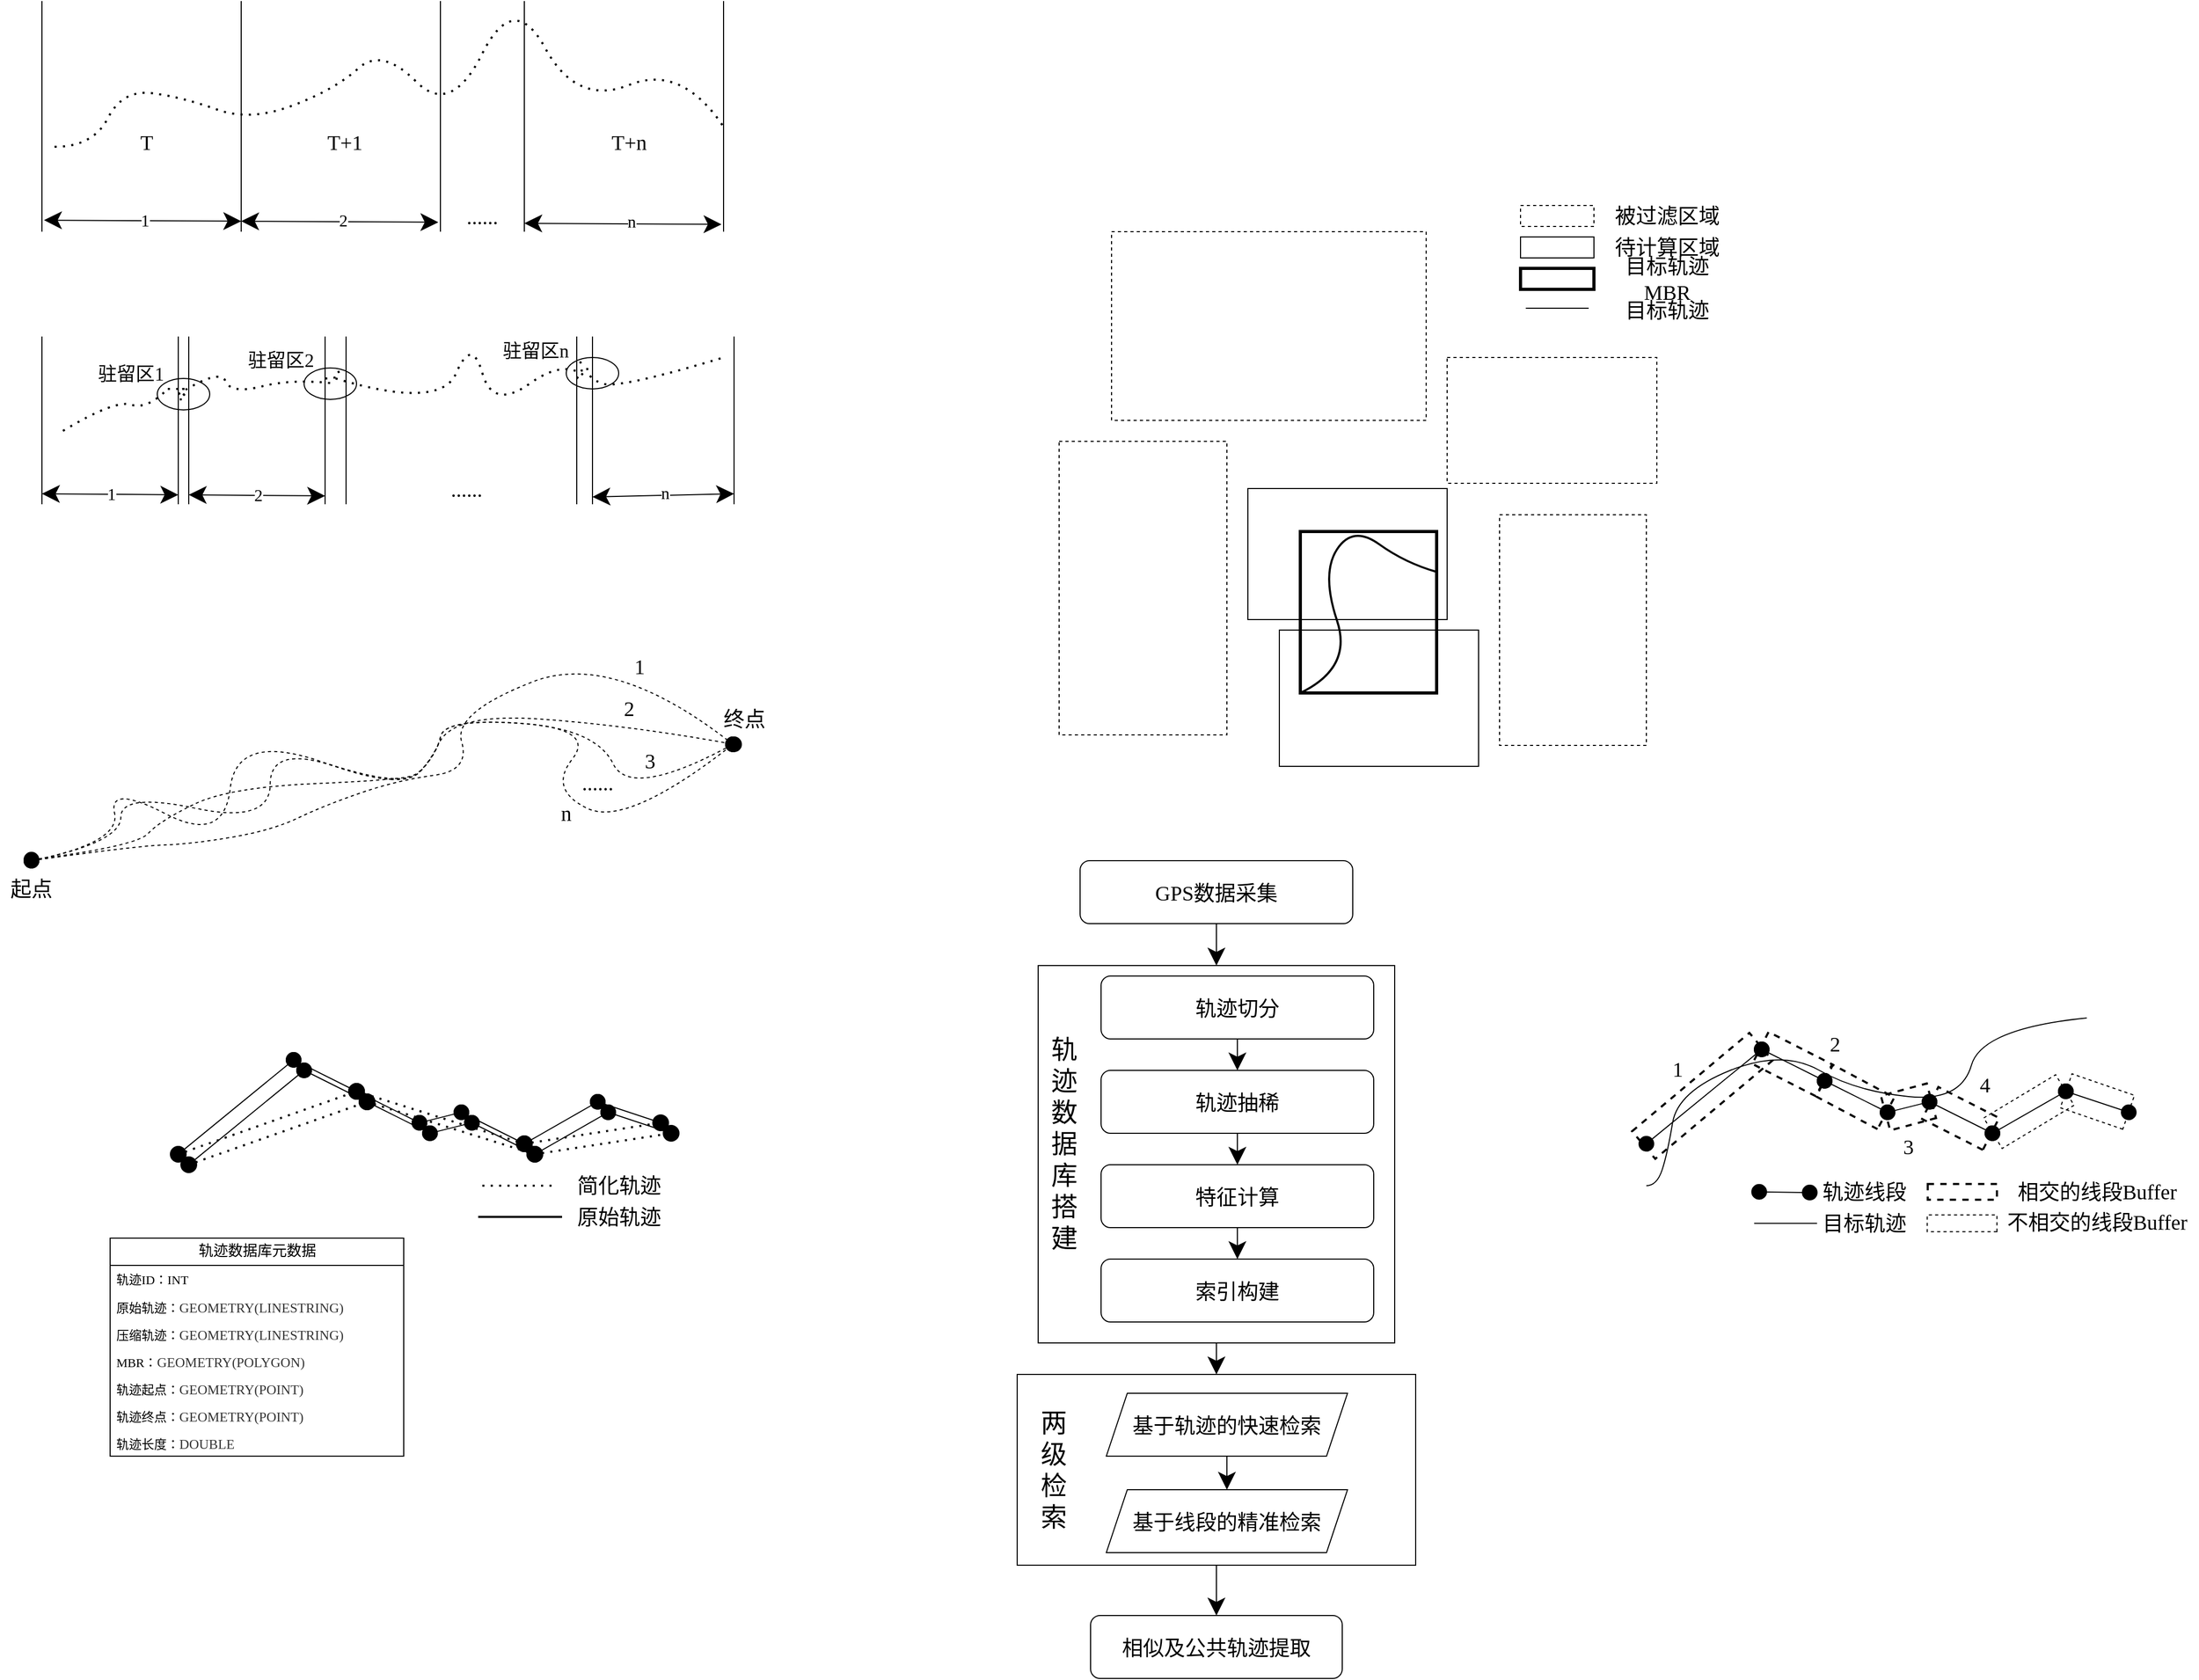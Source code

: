 <mxfile version="24.7.12">
  <diagram name="第 1 页" id="awIkP8RN5hTLHwGIefpZ">
    <mxGraphModel dx="1791" dy="689" grid="1" gridSize="10" guides="1" tooltips="1" connect="1" arrows="1" fold="1" page="0" pageScale="1" pageWidth="3300" pageHeight="2339" math="0" shadow="0">
      <root>
        <mxCell id="0" />
        <mxCell id="1" parent="0" />
        <mxCell id="M7_paJHChMFwzIcC6LB1-51" value="" style="ellipse;whiteSpace=wrap;html=1;fontFamily=Architects Daughter;fontSource=https%3A%2F%2Ffonts.googleapis.com%2Fcss%3Ffamily%3DArchitects%2BDaughter;" vertex="1" parent="1">
          <mxGeometry x="250" y="500" width="50" height="30" as="geometry" />
        </mxCell>
        <mxCell id="M7_paJHChMFwzIcC6LB1-48" value="" style="ellipse;whiteSpace=wrap;html=1;fontFamily=Architects Daughter;fontSource=https%3A%2F%2Ffonts.googleapis.com%2Fcss%3Ffamily%3DArchitects%2BDaughter;" vertex="1" parent="1">
          <mxGeometry y="510" width="50" height="30" as="geometry" />
        </mxCell>
        <mxCell id="M7_paJHChMFwzIcC6LB1-46" value="" style="ellipse;whiteSpace=wrap;html=1;fontFamily=Architects Daughter;fontSource=https%3A%2F%2Ffonts.googleapis.com%2Fcss%3Ffamily%3DArchitects%2BDaughter;" vertex="1" parent="1">
          <mxGeometry x="-140" y="520" width="50" height="30" as="geometry" />
        </mxCell>
        <mxCell id="M7_paJHChMFwzIcC6LB1-2" value="" style="endArrow=none;dashed=1;html=1;dashPattern=1 3;strokeWidth=2;rounded=0;fontFamily=Architects Daughter;fontSource=https%3A%2F%2Ffonts.googleapis.com%2Fcss%3Ffamily%3DArchitects%2BDaughter;fontSize=16;startSize=14;endSize=14;sourcePerimeterSpacing=8;targetPerimeterSpacing=8;curved=1;" edge="1" parent="1">
          <mxGeometry width="50" height="50" relative="1" as="geometry">
            <mxPoint x="-238" y="299" as="sourcePoint" />
            <mxPoint x="400" y="280" as="targetPoint" />
            <Array as="points">
              <mxPoint x="-201" y="299" />
              <mxPoint x="-173" y="244" />
              <mxPoint x="-115" y="252" />
              <mxPoint x="-51" y="275" />
              <mxPoint x="30" y="244" />
              <mxPoint x="74" y="204" />
              <mxPoint x="140" y="270" />
              <mxPoint x="200" y="150" />
              <mxPoint x="260" y="260" />
              <mxPoint x="360" y="220" />
            </Array>
          </mxGeometry>
        </mxCell>
        <mxCell id="M7_paJHChMFwzIcC6LB1-4" value="" style="endArrow=classic;startArrow=classic;html=1;rounded=0;fontFamily=Architects Daughter;fontSource=https%3A%2F%2Ffonts.googleapis.com%2Fcss%3Ffamily%3DArchitects%2BDaughter;fontSize=16;startSize=14;endSize=14;sourcePerimeterSpacing=8;targetPerimeterSpacing=8;curved=1;" edge="1" parent="1">
          <mxGeometry width="50" height="50" relative="1" as="geometry">
            <mxPoint x="-248" y="369" as="sourcePoint" />
            <mxPoint x="-60" y="370" as="targetPoint" />
          </mxGeometry>
        </mxCell>
        <mxCell id="M7_paJHChMFwzIcC6LB1-15" value="&lt;font face=&quot;Times New Roman&quot;&gt;1&lt;/font&gt;" style="edgeLabel;html=1;align=center;verticalAlign=middle;resizable=0;points=[];fontSize=16;fontFamily=Architects Daughter;fontSource=https%3A%2F%2Ffonts.googleapis.com%2Fcss%3Ffamily%3DArchitects%2BDaughter;" vertex="1" connectable="0" parent="M7_paJHChMFwzIcC6LB1-4">
          <mxGeometry x="0.016" y="-2" relative="1" as="geometry">
            <mxPoint y="-2" as="offset" />
          </mxGeometry>
        </mxCell>
        <mxCell id="M7_paJHChMFwzIcC6LB1-5" value="" style="endArrow=classic;startArrow=classic;html=1;rounded=0;fontFamily=Architects Daughter;fontSource=https%3A%2F%2Ffonts.googleapis.com%2Fcss%3Ffamily%3DArchitects%2BDaughter;fontSize=16;startSize=14;endSize=14;sourcePerimeterSpacing=8;targetPerimeterSpacing=8;curved=1;" edge="1" parent="1">
          <mxGeometry width="50" height="50" relative="1" as="geometry">
            <mxPoint x="-60" y="370" as="sourcePoint" />
            <mxPoint x="128" y="371" as="targetPoint" />
          </mxGeometry>
        </mxCell>
        <mxCell id="M7_paJHChMFwzIcC6LB1-16" value="&lt;font face=&quot;Times New Roman&quot;&gt;2&lt;/font&gt;" style="edgeLabel;html=1;align=center;verticalAlign=middle;resizable=0;points=[];fontSize=16;fontFamily=Architects Daughter;fontSource=https%3A%2F%2Ffonts.googleapis.com%2Fcss%3Ffamily%3DArchitects%2BDaughter;" vertex="1" connectable="0" parent="M7_paJHChMFwzIcC6LB1-5">
          <mxGeometry x="0.028" y="1" relative="1" as="geometry">
            <mxPoint as="offset" />
          </mxGeometry>
        </mxCell>
        <mxCell id="M7_paJHChMFwzIcC6LB1-7" value="" style="endArrow=classic;startArrow=classic;html=1;rounded=0;fontFamily=Architects Daughter;fontSource=https%3A%2F%2Ffonts.googleapis.com%2Fcss%3Ffamily%3DArchitects%2BDaughter;fontSize=16;startSize=14;endSize=14;sourcePerimeterSpacing=8;targetPerimeterSpacing=8;curved=1;" edge="1" parent="1">
          <mxGeometry width="50" height="50" relative="1" as="geometry">
            <mxPoint x="210" y="372" as="sourcePoint" />
            <mxPoint x="398" y="373" as="targetPoint" />
          </mxGeometry>
        </mxCell>
        <mxCell id="M7_paJHChMFwzIcC6LB1-17" value="&lt;font face=&quot;Times New Roman&quot;&gt;n&lt;/font&gt;" style="edgeLabel;html=1;align=center;verticalAlign=middle;resizable=0;points=[];fontSize=16;fontFamily=Architects Daughter;fontSource=https%3A%2F%2Ffonts.googleapis.com%2Fcss%3Ffamily%3DArchitects%2BDaughter;" vertex="1" connectable="0" parent="M7_paJHChMFwzIcC6LB1-7">
          <mxGeometry x="0.126" y="2" relative="1" as="geometry">
            <mxPoint x="-4" as="offset" />
          </mxGeometry>
        </mxCell>
        <mxCell id="M7_paJHChMFwzIcC6LB1-9" value="" style="endArrow=none;html=1;rounded=0;fontFamily=Architects Daughter;fontSource=https%3A%2F%2Ffonts.googleapis.com%2Fcss%3Ffamily%3DArchitects%2BDaughter;fontSize=16;startSize=14;endSize=14;sourcePerimeterSpacing=8;targetPerimeterSpacing=8;curved=1;" edge="1" parent="1">
          <mxGeometry width="50" height="50" relative="1" as="geometry">
            <mxPoint x="-60" y="380" as="sourcePoint" />
            <mxPoint x="-60" y="160" as="targetPoint" />
          </mxGeometry>
        </mxCell>
        <mxCell id="M7_paJHChMFwzIcC6LB1-13" value="......" style="text;strokeColor=none;fillColor=none;html=1;align=center;verticalAlign=middle;whiteSpace=wrap;rounded=0;fontSize=20;fontFamily=Times New Roman;" vertex="1" parent="1">
          <mxGeometry x="140" y="350" width="60" height="30" as="geometry" />
        </mxCell>
        <mxCell id="M7_paJHChMFwzIcC6LB1-18" value="" style="endArrow=none;html=1;rounded=0;fontFamily=Architects Daughter;fontSource=https%3A%2F%2Ffonts.googleapis.com%2Fcss%3Ffamily%3DArchitects%2BDaughter;fontSize=16;startSize=14;endSize=14;sourcePerimeterSpacing=8;targetPerimeterSpacing=8;curved=1;" edge="1" parent="1">
          <mxGeometry width="50" height="50" relative="1" as="geometry">
            <mxPoint x="-250" y="380" as="sourcePoint" />
            <mxPoint x="-250" y="160" as="targetPoint" />
          </mxGeometry>
        </mxCell>
        <mxCell id="M7_paJHChMFwzIcC6LB1-19" value="" style="endArrow=none;html=1;rounded=0;fontFamily=Architects Daughter;fontSource=https%3A%2F%2Ffonts.googleapis.com%2Fcss%3Ffamily%3DArchitects%2BDaughter;fontSize=16;startSize=14;endSize=14;sourcePerimeterSpacing=8;targetPerimeterSpacing=8;curved=1;" edge="1" parent="1">
          <mxGeometry width="50" height="50" relative="1" as="geometry">
            <mxPoint x="130" y="380" as="sourcePoint" />
            <mxPoint x="130" y="160" as="targetPoint" />
          </mxGeometry>
        </mxCell>
        <mxCell id="M7_paJHChMFwzIcC6LB1-20" value="" style="endArrow=none;html=1;rounded=0;fontFamily=Architects Daughter;fontSource=https%3A%2F%2Ffonts.googleapis.com%2Fcss%3Ffamily%3DArchitects%2BDaughter;fontSize=16;startSize=14;endSize=14;sourcePerimeterSpacing=8;targetPerimeterSpacing=8;curved=1;" edge="1" parent="1">
          <mxGeometry width="50" height="50" relative="1" as="geometry">
            <mxPoint x="210" y="380" as="sourcePoint" />
            <mxPoint x="210" y="160" as="targetPoint" />
          </mxGeometry>
        </mxCell>
        <mxCell id="M7_paJHChMFwzIcC6LB1-21" value="" style="endArrow=none;html=1;rounded=0;fontFamily=Architects Daughter;fontSource=https%3A%2F%2Ffonts.googleapis.com%2Fcss%3Ffamily%3DArchitects%2BDaughter;fontSize=16;startSize=14;endSize=14;sourcePerimeterSpacing=8;targetPerimeterSpacing=8;curved=1;" edge="1" parent="1">
          <mxGeometry width="50" height="50" relative="1" as="geometry">
            <mxPoint x="400" y="380" as="sourcePoint" />
            <mxPoint x="400" y="160" as="targetPoint" />
          </mxGeometry>
        </mxCell>
        <mxCell id="M7_paJHChMFwzIcC6LB1-23" value="" style="endArrow=none;dashed=1;html=1;dashPattern=1 3;strokeWidth=2;rounded=0;fontFamily=Architects Daughter;fontSource=https%3A%2F%2Ffonts.googleapis.com%2Fcss%3Ffamily%3DArchitects%2BDaughter;fontSize=16;startSize=14;endSize=14;sourcePerimeterSpacing=8;targetPerimeterSpacing=8;curved=1;" edge="1" parent="1">
          <mxGeometry width="50" height="50" relative="1" as="geometry">
            <mxPoint x="-230" y="570" as="sourcePoint" />
            <mxPoint x="-130" y="530" as="targetPoint" />
            <Array as="points">
              <mxPoint x="-180" y="540" />
              <mxPoint x="-150" y="550" />
            </Array>
          </mxGeometry>
        </mxCell>
        <mxCell id="M7_paJHChMFwzIcC6LB1-24" value="" style="endArrow=none;dashed=1;html=1;dashPattern=1 3;strokeWidth=2;rounded=0;fontFamily=Architects Daughter;fontSource=https%3A%2F%2Ffonts.googleapis.com%2Fcss%3Ffamily%3DArchitects%2BDaughter;fontSize=16;startSize=14;endSize=14;sourcePerimeterSpacing=8;targetPerimeterSpacing=8;curved=1;" edge="1" parent="1">
          <mxGeometry width="50" height="50" relative="1" as="geometry">
            <mxPoint x="-130" y="530" as="sourcePoint" />
            <mxPoint x="-120" y="540" as="targetPoint" />
            <Array as="points">
              <mxPoint x="-110" y="530" />
              <mxPoint x="-120" y="530" />
              <mxPoint x="-110" y="540" />
              <mxPoint x="-120" y="540" />
            </Array>
          </mxGeometry>
        </mxCell>
        <mxCell id="M7_paJHChMFwzIcC6LB1-25" value="" style="endArrow=none;dashed=1;html=1;dashPattern=1 3;strokeWidth=2;rounded=0;fontFamily=Architects Daughter;fontSource=https%3A%2F%2Ffonts.googleapis.com%2Fcss%3Ffamily%3DArchitects%2BDaughter;fontSize=16;startSize=14;endSize=14;sourcePerimeterSpacing=8;targetPerimeterSpacing=8;curved=1;" edge="1" parent="1">
          <mxGeometry width="50" height="50" relative="1" as="geometry">
            <mxPoint x="-120" y="535" as="sourcePoint" />
            <mxPoint x="30" y="525" as="targetPoint" />
            <Array as="points">
              <mxPoint x="-80" y="510" />
              <mxPoint x="-70" y="535" />
              <mxPoint x="-10" y="520" />
            </Array>
          </mxGeometry>
        </mxCell>
        <mxCell id="M7_paJHChMFwzIcC6LB1-26" value="" style="endArrow=none;dashed=1;html=1;dashPattern=1 3;strokeWidth=2;rounded=0;fontFamily=Architects Daughter;fontSource=https%3A%2F%2Ffonts.googleapis.com%2Fcss%3Ffamily%3DArchitects%2BDaughter;fontSize=16;startSize=14;endSize=14;sourcePerimeterSpacing=8;targetPerimeterSpacing=8;curved=1;" edge="1" parent="1">
          <mxGeometry width="50" height="50" relative="1" as="geometry">
            <mxPoint x="20" y="520" as="sourcePoint" />
            <mxPoint x="30" y="510" as="targetPoint" />
            <Array as="points">
              <mxPoint x="40" y="520" />
            </Array>
          </mxGeometry>
        </mxCell>
        <mxCell id="M7_paJHChMFwzIcC6LB1-27" value="" style="endArrow=none;dashed=1;html=1;dashPattern=1 3;strokeWidth=2;rounded=0;fontFamily=Architects Daughter;fontSource=https%3A%2F%2Ffonts.googleapis.com%2Fcss%3Ffamily%3DArchitects%2BDaughter;fontSize=16;startSize=14;endSize=14;sourcePerimeterSpacing=8;targetPerimeterSpacing=8;curved=1;" edge="1" parent="1">
          <mxGeometry width="50" height="50" relative="1" as="geometry">
            <mxPoint x="30" y="520" as="sourcePoint" />
            <mxPoint x="270" y="520" as="targetPoint" />
            <Array as="points">
              <mxPoint x="130" y="550" />
              <mxPoint x="160" y="480" />
              <mxPoint x="180" y="550" />
              <mxPoint x="250" y="500" />
            </Array>
          </mxGeometry>
        </mxCell>
        <mxCell id="M7_paJHChMFwzIcC6LB1-28" value="" style="endArrow=none;dashed=1;html=1;dashPattern=1 3;strokeWidth=2;rounded=0;fontFamily=Architects Daughter;fontSource=https%3A%2F%2Ffonts.googleapis.com%2Fcss%3Ffamily%3DArchitects%2BDaughter;fontSize=16;startSize=14;endSize=14;sourcePerimeterSpacing=8;targetPerimeterSpacing=8;curved=1;" edge="1" parent="1">
          <mxGeometry width="50" height="50" relative="1" as="geometry">
            <mxPoint x="260" y="520" as="sourcePoint" />
            <mxPoint x="260" y="500" as="targetPoint" />
            <Array as="points">
              <mxPoint x="270" y="510" />
            </Array>
          </mxGeometry>
        </mxCell>
        <mxCell id="M7_paJHChMFwzIcC6LB1-29" value="" style="endArrow=none;dashed=1;html=1;dashPattern=1 3;strokeWidth=2;rounded=0;fontFamily=Architects Daughter;fontSource=https%3A%2F%2Ffonts.googleapis.com%2Fcss%3Ffamily%3DArchitects%2BDaughter;fontSize=16;startSize=14;endSize=14;sourcePerimeterSpacing=8;targetPerimeterSpacing=8;curved=1;" edge="1" parent="1">
          <mxGeometry width="50" height="50" relative="1" as="geometry">
            <mxPoint x="270" y="510" as="sourcePoint" />
            <mxPoint x="400" y="500" as="targetPoint" />
            <Array as="points">
              <mxPoint x="270" y="520" />
              <mxPoint x="300" y="530" />
            </Array>
          </mxGeometry>
        </mxCell>
        <mxCell id="M7_paJHChMFwzIcC6LB1-30" value="" style="endArrow=classic;startArrow=classic;html=1;rounded=0;fontFamily=Architects Daughter;fontSource=https%3A%2F%2Ffonts.googleapis.com%2Fcss%3Ffamily%3DArchitects%2BDaughter;fontSize=16;startSize=14;endSize=14;sourcePerimeterSpacing=8;targetPerimeterSpacing=8;curved=1;" edge="1" parent="1">
          <mxGeometry width="50" height="50" relative="1" as="geometry">
            <mxPoint x="-250" y="630" as="sourcePoint" />
            <mxPoint x="-120" y="631" as="targetPoint" />
          </mxGeometry>
        </mxCell>
        <mxCell id="M7_paJHChMFwzIcC6LB1-31" value="&lt;font face=&quot;Times New Roman&quot;&gt;1&lt;/font&gt;" style="edgeLabel;html=1;align=center;verticalAlign=middle;resizable=0;points=[];fontSize=16;fontFamily=Architects Daughter;fontSource=https%3A%2F%2Ffonts.googleapis.com%2Fcss%3Ffamily%3DArchitects%2BDaughter;" vertex="1" connectable="0" parent="M7_paJHChMFwzIcC6LB1-30">
          <mxGeometry x="0.016" y="-2" relative="1" as="geometry">
            <mxPoint y="-2" as="offset" />
          </mxGeometry>
        </mxCell>
        <mxCell id="M7_paJHChMFwzIcC6LB1-32" value="" style="endArrow=classic;startArrow=classic;html=1;rounded=0;fontFamily=Architects Daughter;fontSource=https%3A%2F%2Ffonts.googleapis.com%2Fcss%3Ffamily%3DArchitects%2BDaughter;fontSize=16;startSize=14;endSize=14;sourcePerimeterSpacing=8;targetPerimeterSpacing=8;curved=1;" edge="1" parent="1">
          <mxGeometry width="50" height="50" relative="1" as="geometry">
            <mxPoint x="-110" y="631" as="sourcePoint" />
            <mxPoint x="20" y="632" as="targetPoint" />
          </mxGeometry>
        </mxCell>
        <mxCell id="M7_paJHChMFwzIcC6LB1-33" value="&lt;font face=&quot;Times New Roman&quot;&gt;2&lt;/font&gt;" style="edgeLabel;html=1;align=center;verticalAlign=middle;resizable=0;points=[];fontSize=16;fontFamily=Architects Daughter;fontSource=https%3A%2F%2Ffonts.googleapis.com%2Fcss%3Ffamily%3DArchitects%2BDaughter;" vertex="1" connectable="0" parent="M7_paJHChMFwzIcC6LB1-32">
          <mxGeometry x="0.016" y="-2" relative="1" as="geometry">
            <mxPoint y="-2" as="offset" />
          </mxGeometry>
        </mxCell>
        <mxCell id="M7_paJHChMFwzIcC6LB1-36" value="" style="endArrow=classic;startArrow=classic;html=1;rounded=0;fontFamily=Architects Daughter;fontSource=https%3A%2F%2Ffonts.googleapis.com%2Fcss%3Ffamily%3DArchitects%2BDaughter;fontSize=16;startSize=14;endSize=14;sourcePerimeterSpacing=8;targetPerimeterSpacing=8;curved=1;" edge="1" parent="1">
          <mxGeometry width="50" height="50" relative="1" as="geometry">
            <mxPoint x="275" y="633" as="sourcePoint" />
            <mxPoint x="410" y="630" as="targetPoint" />
          </mxGeometry>
        </mxCell>
        <mxCell id="M7_paJHChMFwzIcC6LB1-37" value="&lt;font face=&quot;Times New Roman&quot;&gt;n&lt;/font&gt;" style="edgeLabel;html=1;align=center;verticalAlign=middle;resizable=0;points=[];fontSize=16;fontFamily=Architects Daughter;fontSource=https%3A%2F%2Ffonts.googleapis.com%2Fcss%3Ffamily%3DArchitects%2BDaughter;" vertex="1" connectable="0" parent="M7_paJHChMFwzIcC6LB1-36">
          <mxGeometry x="0.016" y="-2" relative="1" as="geometry">
            <mxPoint y="-4" as="offset" />
          </mxGeometry>
        </mxCell>
        <mxCell id="M7_paJHChMFwzIcC6LB1-38" value="" style="endArrow=none;html=1;rounded=0;fontFamily=Architects Daughter;fontSource=https%3A%2F%2Ffonts.googleapis.com%2Fcss%3Ffamily%3DArchitects%2BDaughter;fontSize=16;startSize=14;endSize=14;sourcePerimeterSpacing=8;targetPerimeterSpacing=8;curved=1;" edge="1" parent="1">
          <mxGeometry width="50" height="50" relative="1" as="geometry">
            <mxPoint x="-250" y="640" as="sourcePoint" />
            <mxPoint x="-250" y="480" as="targetPoint" />
          </mxGeometry>
        </mxCell>
        <mxCell id="M7_paJHChMFwzIcC6LB1-39" value="" style="endArrow=none;html=1;rounded=0;fontFamily=Architects Daughter;fontSource=https%3A%2F%2Ffonts.googleapis.com%2Fcss%3Ffamily%3DArchitects%2BDaughter;fontSize=16;startSize=14;endSize=14;sourcePerimeterSpacing=8;targetPerimeterSpacing=8;curved=1;" edge="1" parent="1">
          <mxGeometry width="50" height="50" relative="1" as="geometry">
            <mxPoint x="-120" y="640" as="sourcePoint" />
            <mxPoint x="-120" y="480" as="targetPoint" />
          </mxGeometry>
        </mxCell>
        <mxCell id="M7_paJHChMFwzIcC6LB1-40" value="" style="endArrow=none;html=1;rounded=0;fontFamily=Architects Daughter;fontSource=https%3A%2F%2Ffonts.googleapis.com%2Fcss%3Ffamily%3DArchitects%2BDaughter;fontSize=16;startSize=14;endSize=14;sourcePerimeterSpacing=8;targetPerimeterSpacing=8;curved=1;" edge="1" parent="1">
          <mxGeometry width="50" height="50" relative="1" as="geometry">
            <mxPoint x="-110" y="640" as="sourcePoint" />
            <mxPoint x="-110" y="480" as="targetPoint" />
          </mxGeometry>
        </mxCell>
        <mxCell id="M7_paJHChMFwzIcC6LB1-41" value="" style="endArrow=none;html=1;rounded=0;fontFamily=Architects Daughter;fontSource=https%3A%2F%2Ffonts.googleapis.com%2Fcss%3Ffamily%3DArchitects%2BDaughter;fontSize=16;startSize=14;endSize=14;sourcePerimeterSpacing=8;targetPerimeterSpacing=8;curved=1;" edge="1" parent="1">
          <mxGeometry width="50" height="50" relative="1" as="geometry">
            <mxPoint x="20" y="640" as="sourcePoint" />
            <mxPoint x="20" y="480" as="targetPoint" />
          </mxGeometry>
        </mxCell>
        <mxCell id="M7_paJHChMFwzIcC6LB1-42" value="" style="endArrow=none;html=1;rounded=0;fontFamily=Architects Daughter;fontSource=https%3A%2F%2Ffonts.googleapis.com%2Fcss%3Ffamily%3DArchitects%2BDaughter;fontSize=16;startSize=14;endSize=14;sourcePerimeterSpacing=8;targetPerimeterSpacing=8;curved=1;" edge="1" parent="1">
          <mxGeometry width="50" height="50" relative="1" as="geometry">
            <mxPoint x="40" y="640" as="sourcePoint" />
            <mxPoint x="40" y="480" as="targetPoint" />
          </mxGeometry>
        </mxCell>
        <mxCell id="M7_paJHChMFwzIcC6LB1-43" value="" style="endArrow=none;html=1;rounded=0;fontFamily=Architects Daughter;fontSource=https%3A%2F%2Ffonts.googleapis.com%2Fcss%3Ffamily%3DArchitects%2BDaughter;fontSize=16;startSize=14;endSize=14;sourcePerimeterSpacing=8;targetPerimeterSpacing=8;curved=1;" edge="1" parent="1">
          <mxGeometry width="50" height="50" relative="1" as="geometry">
            <mxPoint x="260" y="640" as="sourcePoint" />
            <mxPoint x="260" y="480" as="targetPoint" />
          </mxGeometry>
        </mxCell>
        <mxCell id="M7_paJHChMFwzIcC6LB1-44" value="" style="endArrow=none;html=1;rounded=0;fontFamily=Architects Daughter;fontSource=https%3A%2F%2Ffonts.googleapis.com%2Fcss%3Ffamily%3DArchitects%2BDaughter;fontSize=16;startSize=14;endSize=14;sourcePerimeterSpacing=8;targetPerimeterSpacing=8;curved=1;" edge="1" parent="1">
          <mxGeometry width="50" height="50" relative="1" as="geometry">
            <mxPoint x="275" y="640" as="sourcePoint" />
            <mxPoint x="275" y="480" as="targetPoint" />
          </mxGeometry>
        </mxCell>
        <mxCell id="M7_paJHChMFwzIcC6LB1-45" value="" style="endArrow=none;html=1;rounded=0;fontFamily=Architects Daughter;fontSource=https%3A%2F%2Ffonts.googleapis.com%2Fcss%3Ffamily%3DArchitects%2BDaughter;fontSize=16;startSize=14;endSize=14;sourcePerimeterSpacing=8;targetPerimeterSpacing=8;curved=1;" edge="1" parent="1">
          <mxGeometry width="50" height="50" relative="1" as="geometry">
            <mxPoint x="410" y="640" as="sourcePoint" />
            <mxPoint x="410" y="480" as="targetPoint" />
          </mxGeometry>
        </mxCell>
        <mxCell id="M7_paJHChMFwzIcC6LB1-57" value="......" style="text;strokeColor=none;fillColor=none;html=1;align=center;verticalAlign=middle;whiteSpace=wrap;rounded=0;fontSize=20;fontFamily=Times New Roman;" vertex="1" parent="1">
          <mxGeometry x="125" y="610" width="60" height="30" as="geometry" />
        </mxCell>
        <mxCell id="M7_paJHChMFwzIcC6LB1-58" value="&lt;font style=&quot;font-size: 18px;&quot; face=&quot;宋体&quot;&gt;驻留区1&lt;/font&gt;" style="text;html=1;align=center;verticalAlign=middle;whiteSpace=wrap;rounded=0;fontSize=20;fontFamily=Architects Daughter;fontSource=https%3A%2F%2Ffonts.googleapis.com%2Fcss%3Ffamily%3DArchitects%2BDaughter;" vertex="1" parent="1">
          <mxGeometry x="-200" y="500" width="70" height="30" as="geometry" />
        </mxCell>
        <mxCell id="M7_paJHChMFwzIcC6LB1-59" value="&lt;font style=&quot;font-size: 18px;&quot; face=&quot;宋体&quot;&gt;驻留区2&lt;/font&gt;" style="text;html=1;align=center;verticalAlign=middle;whiteSpace=wrap;rounded=0;fontSize=20;fontFamily=Architects Daughter;fontSource=https%3A%2F%2Ffonts.googleapis.com%2Fcss%3Ffamily%3DArchitects%2BDaughter;" vertex="1" parent="1">
          <mxGeometry x="-57" y="487" width="70" height="30" as="geometry" />
        </mxCell>
        <mxCell id="M7_paJHChMFwzIcC6LB1-60" value="&lt;font style=&quot;font-size: 18px;&quot; face=&quot;宋体&quot;&gt;驻留区n&lt;/font&gt;" style="text;html=1;align=center;verticalAlign=middle;whiteSpace=wrap;rounded=0;fontSize=20;fontFamily=Architects Daughter;fontSource=https%3A%2F%2Ffonts.googleapis.com%2Fcss%3Ffamily%3DArchitects%2BDaughter;" vertex="1" parent="1">
          <mxGeometry x="186" y="478" width="70" height="30" as="geometry" />
        </mxCell>
        <mxCell id="M7_paJHChMFwzIcC6LB1-61" value="" style="group" vertex="1" connectable="0" parent="1">
          <mxGeometry x="-260" y="830" width="670" height="192" as="geometry" />
        </mxCell>
        <mxCell id="M7_paJHChMFwzIcC6LB1-62" value="" style="curved=1;endArrow=oval;html=1;rounded=0;fontFamily=Architects Daughter;fontSource=https%3A%2F%2Ffonts.googleapis.com%2Fcss%3Ffamily%3DArchitects%2BDaughter;fontSize=16;startSize=14;endSize=14;sourcePerimeterSpacing=8;targetPerimeterSpacing=8;endFill=1;startArrow=oval;startFill=1;dashed=1;" edge="1" parent="M7_paJHChMFwzIcC6LB1-61">
          <mxGeometry width="50" height="50" relative="1" as="geometry">
            <mxPoint y="150" as="sourcePoint" />
            <mxPoint x="668.988" y="39" as="targetPoint" />
            <Array as="points">
              <mxPoint x="85.246" y="132" />
              <mxPoint x="85.246" y="85" />
              <mxPoint x="227.671" y="115" />
              <mxPoint x="227.671" y="39" />
              <mxPoint x="354.048" y="82" />
              <mxPoint x="386.144" y="49" />
              <mxPoint x="394.168" y="14" />
              <mxPoint x="538.599" y="24" />
              <mxPoint x="570.695" y="91" />
            </Array>
          </mxGeometry>
        </mxCell>
        <mxCell id="M7_paJHChMFwzIcC6LB1-63" value="" style="curved=1;endArrow=oval;html=1;rounded=0;fontFamily=Architects Daughter;fontSource=https%3A%2F%2Ffonts.googleapis.com%2Fcss%3Ffamily%3DArchitects%2BDaughter;fontSize=16;startSize=14;endSize=14;sourcePerimeterSpacing=8;targetPerimeterSpacing=8;endFill=1;startArrow=oval;startFill=1;dashed=1;" edge="1" parent="M7_paJHChMFwzIcC6LB1-61">
          <mxGeometry width="50" height="50" relative="1" as="geometry">
            <mxPoint y="150" as="sourcePoint" />
            <mxPoint x="668.988" y="39" as="targetPoint" />
            <Array as="points">
              <mxPoint x="99.287" y="136" />
              <mxPoint x="153.449" y="134" />
              <mxPoint x="229.677" y="121" />
              <mxPoint x="279.826" y="97" />
              <mxPoint x="350.036" y="73" />
              <mxPoint x="418.24" y="64" />
              <mxPoint x="402.192" y="9" />
              <mxPoint x="553" y="-50" />
            </Array>
          </mxGeometry>
        </mxCell>
        <mxCell id="M7_paJHChMFwzIcC6LB1-64" value="" style="curved=1;endArrow=oval;html=1;rounded=0;fontFamily=Architects Daughter;fontSource=https%3A%2F%2Ffonts.googleapis.com%2Fcss%3Ffamily%3DArchitects%2BDaughter;fontSize=16;startSize=14;endSize=14;sourcePerimeterSpacing=8;targetPerimeterSpacing=8;endFill=1;startArrow=oval;startFill=1;dashed=1;" edge="1" parent="M7_paJHChMFwzIcC6LB1-61">
          <mxGeometry width="50" height="50" relative="1" as="geometry">
            <mxPoint y="150" as="sourcePoint" />
            <mxPoint x="668.988" y="39" as="targetPoint" />
            <Array as="points">
              <mxPoint x="85.246" y="132" />
              <mxPoint x="73.21" y="77" />
              <mxPoint x="183.539" y="134" />
              <mxPoint x="195.575" y="28" />
              <mxPoint x="354.048" y="82" />
              <mxPoint x="386.144" y="49" />
              <mxPoint x="394.168" y="14" />
              <mxPoint x="538.599" y="24" />
              <mxPoint x="493" y="82" />
              <mxPoint x="566.683" y="118" />
            </Array>
          </mxGeometry>
        </mxCell>
        <mxCell id="M7_paJHChMFwzIcC6LB1-65" value="" style="curved=1;endArrow=oval;html=1;rounded=0;fontFamily=Architects Daughter;fontSource=https%3A%2F%2Ffonts.googleapis.com%2Fcss%3Ffamily%3DArchitects%2BDaughter;fontSize=16;startSize=14;endSize=14;sourcePerimeterSpacing=8;targetPerimeterSpacing=8;endFill=1;startArrow=oval;startFill=1;dashed=1;" edge="1" parent="M7_paJHChMFwzIcC6LB1-61">
          <mxGeometry width="50" height="50" relative="1" as="geometry">
            <mxPoint y="149" as="sourcePoint" />
            <mxPoint x="670" y="39" as="targetPoint" />
            <Array as="points">
              <mxPoint x="100.299" y="136" />
              <mxPoint x="122.365" y="112" />
              <mxPoint x="188.563" y="80" />
              <mxPoint x="351.048" y="73" />
              <mxPoint x="375.12" y="65" />
              <mxPoint x="403.204" y="9" />
              <mxPoint x="569.701" y="21" />
            </Array>
          </mxGeometry>
        </mxCell>
        <mxCell id="M7_paJHChMFwzIcC6LB1-79" value="&lt;font face=&quot;Times New Roman&quot;&gt;2&lt;/font&gt;" style="text;html=1;align=center;verticalAlign=middle;whiteSpace=wrap;rounded=0;fontSize=20;fontFamily=Architects Daughter;fontSource=https%3A%2F%2Ffonts.googleapis.com%2Fcss%3Ffamily%3DArchitects%2BDaughter;" vertex="1" parent="M7_paJHChMFwzIcC6LB1-61">
          <mxGeometry x="540" y="-10" width="60" height="30" as="geometry" />
        </mxCell>
        <mxCell id="M7_paJHChMFwzIcC6LB1-80" value="&lt;font face=&quot;Times New Roman&quot;&gt;3&lt;/font&gt;" style="text;html=1;align=center;verticalAlign=middle;whiteSpace=wrap;rounded=0;fontSize=20;fontFamily=Architects Daughter;fontSource=https%3A%2F%2Ffonts.googleapis.com%2Fcss%3Ffamily%3DArchitects%2BDaughter;" vertex="1" parent="M7_paJHChMFwzIcC6LB1-61">
          <mxGeometry x="560" y="40" width="60" height="30" as="geometry" />
        </mxCell>
        <mxCell id="M7_paJHChMFwzIcC6LB1-81" value="&lt;font face=&quot;Times New Roman&quot;&gt;n&lt;/font&gt;" style="text;html=1;align=center;verticalAlign=middle;whiteSpace=wrap;rounded=0;fontSize=20;fontFamily=Architects Daughter;fontSource=https%3A%2F%2Ffonts.googleapis.com%2Fcss%3Ffamily%3DArchitects%2BDaughter;" vertex="1" parent="M7_paJHChMFwzIcC6LB1-61">
          <mxGeometry x="480" y="90" width="60" height="30" as="geometry" />
        </mxCell>
        <mxCell id="M7_paJHChMFwzIcC6LB1-82" value="......" style="text;strokeColor=none;fillColor=none;html=1;align=center;verticalAlign=middle;whiteSpace=wrap;rounded=0;fontSize=20;fontFamily=Times New Roman;" vertex="1" parent="M7_paJHChMFwzIcC6LB1-61">
          <mxGeometry x="520" y="60" width="40" height="30" as="geometry" />
        </mxCell>
        <mxCell id="M7_paJHChMFwzIcC6LB1-83" value="&lt;font face=&quot;宋体&quot;&gt;起点&lt;/font&gt;" style="text;html=1;align=center;verticalAlign=middle;whiteSpace=wrap;rounded=0;fontSize=20;fontFamily=Architects Daughter;fontSource=https%3A%2F%2Ffonts.googleapis.com%2Fcss%3Ffamily%3DArchitects%2BDaughter;" vertex="1" parent="M7_paJHChMFwzIcC6LB1-61">
          <mxGeometry x="-30" y="162" width="60" height="30" as="geometry" />
        </mxCell>
        <mxCell id="M7_paJHChMFwzIcC6LB1-71" value="&lt;font face=&quot;Times New Roman&quot;&gt;T&lt;/font&gt;" style="text;html=1;align=center;verticalAlign=middle;whiteSpace=wrap;rounded=0;fontSize=20;fontFamily=Architects Daughter;fontSource=https%3A%2F%2Ffonts.googleapis.com%2Fcss%3Ffamily%3DArchitects%2BDaughter;" vertex="1" parent="1">
          <mxGeometry x="-180" y="280" width="60" height="30" as="geometry" />
        </mxCell>
        <mxCell id="M7_paJHChMFwzIcC6LB1-72" value="&lt;font face=&quot;Times New Roman&quot;&gt;T+1&lt;/font&gt;" style="text;html=1;align=center;verticalAlign=middle;whiteSpace=wrap;rounded=0;fontSize=20;fontFamily=Architects Daughter;fontSource=https%3A%2F%2Ffonts.googleapis.com%2Fcss%3Ffamily%3DArchitects%2BDaughter;" vertex="1" parent="1">
          <mxGeometry x="9" y="280" width="60" height="30" as="geometry" />
        </mxCell>
        <mxCell id="M7_paJHChMFwzIcC6LB1-75" value="&lt;font face=&quot;Times New Roman&quot;&gt;T+n&lt;/font&gt;" style="text;html=1;align=center;verticalAlign=middle;whiteSpace=wrap;rounded=0;fontSize=20;fontFamily=Architects Daughter;fontSource=https%3A%2F%2Ffonts.googleapis.com%2Fcss%3Ffamily%3DArchitects%2BDaughter;" vertex="1" parent="1">
          <mxGeometry x="280" y="280" width="60" height="30" as="geometry" />
        </mxCell>
        <mxCell id="M7_paJHChMFwzIcC6LB1-77" value="&lt;font face=&quot;Times New Roman&quot;&gt;1&lt;/font&gt;" style="text;html=1;align=center;verticalAlign=middle;whiteSpace=wrap;rounded=0;fontSize=20;fontFamily=Architects Daughter;fontSource=https%3A%2F%2Ffonts.googleapis.com%2Fcss%3Ffamily%3DArchitects%2BDaughter;" vertex="1" parent="1">
          <mxGeometry x="290" y="780" width="60" height="30" as="geometry" />
        </mxCell>
        <mxCell id="M7_paJHChMFwzIcC6LB1-85" value="&lt;font face=&quot;宋体&quot;&gt;终点&lt;/font&gt;" style="text;html=1;align=center;verticalAlign=middle;whiteSpace=wrap;rounded=0;fontSize=20;fontFamily=Architects Daughter;fontSource=https%3A%2F%2Ffonts.googleapis.com%2Fcss%3Ffamily%3DArchitects%2BDaughter;" vertex="1" parent="1">
          <mxGeometry x="390" y="830" width="60" height="30" as="geometry" />
        </mxCell>
        <mxCell id="M7_paJHChMFwzIcC6LB1-86" value="" style="endArrow=oval;html=1;rounded=0;fontFamily=Architects Daughter;fontSource=https%3A%2F%2Ffonts.googleapis.com%2Fcss%3Ffamily%3DArchitects%2BDaughter;fontSize=16;startSize=14;endSize=14;sourcePerimeterSpacing=8;targetPerimeterSpacing=8;curved=1;startArrow=oval;startFill=1;endFill=1;" edge="1" parent="1">
          <mxGeometry width="50" height="50" relative="1" as="geometry">
            <mxPoint x="-120" y="1260" as="sourcePoint" />
            <mxPoint x="-10" y="1170" as="targetPoint" />
          </mxGeometry>
        </mxCell>
        <mxCell id="M7_paJHChMFwzIcC6LB1-87" value="" style="endArrow=oval;html=1;rounded=0;fontFamily=Architects Daughter;fontSource=https%3A%2F%2Ffonts.googleapis.com%2Fcss%3Ffamily%3DArchitects%2BDaughter;fontSize=16;startSize=14;endSize=14;sourcePerimeterSpacing=8;targetPerimeterSpacing=8;curved=1;startArrow=oval;startFill=1;endFill=1;" edge="1" parent="1">
          <mxGeometry width="50" height="50" relative="1" as="geometry">
            <mxPoint x="-10" y="1170" as="sourcePoint" />
            <mxPoint x="50" y="1200" as="targetPoint" />
          </mxGeometry>
        </mxCell>
        <mxCell id="M7_paJHChMFwzIcC6LB1-88" value="" style="endArrow=oval;html=1;rounded=0;fontFamily=Architects Daughter;fontSource=https%3A%2F%2Ffonts.googleapis.com%2Fcss%3Ffamily%3DArchitects%2BDaughter;fontSize=16;startSize=14;endSize=14;sourcePerimeterSpacing=8;targetPerimeterSpacing=8;curved=1;startArrow=oval;startFill=1;endFill=1;" edge="1" parent="1">
          <mxGeometry width="50" height="50" relative="1" as="geometry">
            <mxPoint x="50" y="1200" as="sourcePoint" />
            <mxPoint x="110" y="1230" as="targetPoint" />
          </mxGeometry>
        </mxCell>
        <mxCell id="M7_paJHChMFwzIcC6LB1-89" value="" style="endArrow=oval;html=1;rounded=0;fontFamily=Architects Daughter;fontSource=https%3A%2F%2Ffonts.googleapis.com%2Fcss%3Ffamily%3DArchitects%2BDaughter;fontSize=16;startSize=14;endSize=14;sourcePerimeterSpacing=8;targetPerimeterSpacing=8;curved=1;startArrow=oval;startFill=1;endFill=1;" edge="1" parent="1">
          <mxGeometry width="50" height="50" relative="1" as="geometry">
            <mxPoint x="110" y="1230" as="sourcePoint" />
            <mxPoint x="150" y="1220" as="targetPoint" />
          </mxGeometry>
        </mxCell>
        <mxCell id="M7_paJHChMFwzIcC6LB1-90" value="" style="endArrow=oval;html=1;rounded=0;fontFamily=Architects Daughter;fontSource=https%3A%2F%2Ffonts.googleapis.com%2Fcss%3Ffamily%3DArchitects%2BDaughter;fontSize=16;startSize=14;endSize=14;sourcePerimeterSpacing=8;targetPerimeterSpacing=8;curved=1;startArrow=oval;startFill=1;endFill=1;" edge="1" parent="1">
          <mxGeometry width="50" height="50" relative="1" as="geometry">
            <mxPoint x="150" y="1220" as="sourcePoint" />
            <mxPoint x="210" y="1250" as="targetPoint" />
          </mxGeometry>
        </mxCell>
        <mxCell id="M7_paJHChMFwzIcC6LB1-91" value="" style="endArrow=oval;html=1;rounded=0;fontFamily=Architects Daughter;fontSource=https%3A%2F%2Ffonts.googleapis.com%2Fcss%3Ffamily%3DArchitects%2BDaughter;fontSize=16;startSize=14;endSize=14;sourcePerimeterSpacing=8;targetPerimeterSpacing=8;curved=1;startArrow=oval;startFill=1;endFill=1;" edge="1" parent="1">
          <mxGeometry width="50" height="50" relative="1" as="geometry">
            <mxPoint x="210" y="1250" as="sourcePoint" />
            <mxPoint x="280" y="1210" as="targetPoint" />
          </mxGeometry>
        </mxCell>
        <mxCell id="M7_paJHChMFwzIcC6LB1-92" value="" style="endArrow=oval;html=1;rounded=0;fontFamily=Architects Daughter;fontSource=https%3A%2F%2Ffonts.googleapis.com%2Fcss%3Ffamily%3DArchitects%2BDaughter;fontSize=16;startSize=14;endSize=14;sourcePerimeterSpacing=8;targetPerimeterSpacing=8;curved=1;startArrow=oval;startFill=1;endFill=1;" edge="1" parent="1">
          <mxGeometry width="50" height="50" relative="1" as="geometry">
            <mxPoint x="280" y="1210" as="sourcePoint" />
            <mxPoint x="340" y="1230" as="targetPoint" />
          </mxGeometry>
        </mxCell>
        <mxCell id="M7_paJHChMFwzIcC6LB1-93" value="" style="endArrow=oval;dashed=1;html=1;dashPattern=1 3;strokeWidth=2;rounded=0;fontFamily=Architects Daughter;fontSource=https%3A%2F%2Ffonts.googleapis.com%2Fcss%3Ffamily%3DArchitects%2BDaughter;fontSize=16;startSize=14;endSize=14;sourcePerimeterSpacing=8;targetPerimeterSpacing=8;curved=1;startArrow=oval;startFill=1;endFill=1;" edge="1" parent="1">
          <mxGeometry width="50" height="50" relative="1" as="geometry">
            <mxPoint x="-120" y="1260" as="sourcePoint" />
            <mxPoint x="50" y="1200" as="targetPoint" />
          </mxGeometry>
        </mxCell>
        <mxCell id="M7_paJHChMFwzIcC6LB1-94" value="" style="endArrow=oval;dashed=1;html=1;dashPattern=1 3;strokeWidth=2;rounded=0;fontFamily=Architects Daughter;fontSource=https%3A%2F%2Ffonts.googleapis.com%2Fcss%3Ffamily%3DArchitects%2BDaughter;fontSize=16;startSize=14;endSize=14;sourcePerimeterSpacing=8;targetPerimeterSpacing=8;curved=1;startArrow=oval;startFill=1;endFill=1;" edge="1" parent="1">
          <mxGeometry width="50" height="50" relative="1" as="geometry">
            <mxPoint x="50" y="1200" as="sourcePoint" />
            <mxPoint x="210" y="1250" as="targetPoint" />
          </mxGeometry>
        </mxCell>
        <mxCell id="M7_paJHChMFwzIcC6LB1-95" value="" style="endArrow=oval;dashed=1;html=1;dashPattern=1 3;strokeWidth=2;rounded=0;fontFamily=Architects Daughter;fontSource=https%3A%2F%2Ffonts.googleapis.com%2Fcss%3Ffamily%3DArchitects%2BDaughter;fontSize=16;startSize=14;endSize=14;sourcePerimeterSpacing=8;targetPerimeterSpacing=8;curved=1;startArrow=oval;startFill=1;endFill=1;" edge="1" parent="1">
          <mxGeometry width="50" height="50" relative="1" as="geometry">
            <mxPoint x="210" y="1250" as="sourcePoint" />
            <mxPoint x="340" y="1230" as="targetPoint" />
          </mxGeometry>
        </mxCell>
        <mxCell id="M7_paJHChMFwzIcC6LB1-96" value="" style="endArrow=none;dashed=1;html=1;dashPattern=1 3;strokeWidth=2;rounded=0;fontFamily=Architects Daughter;fontSource=https%3A%2F%2Ffonts.googleapis.com%2Fcss%3Ffamily%3DArchitects%2BDaughter;fontSize=16;startSize=14;endSize=14;sourcePerimeterSpacing=8;targetPerimeterSpacing=8;curved=1;" edge="1" parent="1" target="M7_paJHChMFwzIcC6LB1-97">
          <mxGeometry width="50" height="50" relative="1" as="geometry">
            <mxPoint x="170" y="1290" as="sourcePoint" />
            <mxPoint x="250" y="1290" as="targetPoint" />
          </mxGeometry>
        </mxCell>
        <mxCell id="M7_paJHChMFwzIcC6LB1-97" value="&lt;font face=&quot;宋体&quot;&gt;简化轨迹&lt;/font&gt;" style="text;html=1;align=center;verticalAlign=middle;resizable=0;points=[];autosize=1;strokeColor=none;fillColor=none;fontSize=20;fontFamily=Architects Daughter;fontSource=https%3A%2F%2Ffonts.googleapis.com%2Fcss%3Ffamily%3DArchitects%2BDaughter;" vertex="1" parent="1">
          <mxGeometry x="250" y="1270" width="100" height="40" as="geometry" />
        </mxCell>
        <mxCell id="M7_paJHChMFwzIcC6LB1-99" value="" style="endArrow=none;html=1;strokeWidth=2;rounded=0;fontFamily=Architects Daughter;fontSource=https%3A%2F%2Ffonts.googleapis.com%2Fcss%3Ffamily%3DArchitects%2BDaughter;fontSize=16;startSize=14;endSize=14;sourcePerimeterSpacing=8;targetPerimeterSpacing=8;curved=1;" edge="1" parent="1">
          <mxGeometry width="50" height="50" relative="1" as="geometry">
            <mxPoint x="166" y="1319.71" as="sourcePoint" />
            <mxPoint x="246" y="1319.71" as="targetPoint" />
          </mxGeometry>
        </mxCell>
        <mxCell id="M7_paJHChMFwzIcC6LB1-100" value="&lt;font face=&quot;宋体&quot;&gt;原始轨迹&lt;/font&gt;" style="text;html=1;align=center;verticalAlign=middle;resizable=0;points=[];autosize=1;strokeColor=none;fillColor=none;fontSize=20;fontFamily=Architects Daughter;fontSource=https%3A%2F%2Ffonts.googleapis.com%2Fcss%3Ffamily%3DArchitects%2BDaughter;" vertex="1" parent="1">
          <mxGeometry x="250" y="1300" width="100" height="40" as="geometry" />
        </mxCell>
        <mxCell id="M7_paJHChMFwzIcC6LB1-101" value="轨迹数据库元数据" style="swimlane;fontStyle=0;childLayout=stackLayout;horizontal=1;startSize=26;fillColor=none;horizontalStack=0;resizeParent=1;resizeParentMax=0;resizeLast=0;collapsible=1;marginBottom=0;html=1;fontFamily=宋体;fontSize=14;" vertex="1" parent="1">
          <mxGeometry x="-185" y="1340" width="280" height="208" as="geometry" />
        </mxCell>
        <mxCell id="M7_paJHChMFwzIcC6LB1-102" value="轨迹ID：INT" style="text;strokeColor=none;fillColor=none;align=left;verticalAlign=top;spacingLeft=4;spacingRight=4;overflow=hidden;rotatable=0;points=[[0,0.5],[1,0.5]];portConstraint=eastwest;whiteSpace=wrap;html=1;fontFamily=宋体;" vertex="1" parent="M7_paJHChMFwzIcC6LB1-101">
          <mxGeometry y="26" width="280" height="26" as="geometry" />
        </mxCell>
        <mxCell id="M7_paJHChMFwzIcC6LB1-103" value="原始轨迹：&lt;span style=&quot;color: rgb(51, 51, 51); font-size: 13px;&quot;&gt;GEOMETRY(LINESTRING)&amp;nbsp;&lt;/span&gt;" style="text;strokeColor=none;fillColor=none;align=left;verticalAlign=top;spacingLeft=4;spacingRight=4;overflow=hidden;rotatable=0;points=[[0,0.5],[1,0.5]];portConstraint=eastwest;whiteSpace=wrap;html=1;fontFamily=宋体;" vertex="1" parent="M7_paJHChMFwzIcC6LB1-101">
          <mxGeometry y="52" width="280" height="26" as="geometry" />
        </mxCell>
        <mxCell id="M7_paJHChMFwzIcC6LB1-105" value="压缩轨迹：&lt;span style=&quot;color: rgb(51, 51, 51); font-size: 13px;&quot;&gt;GEOMETRY(&lt;/span&gt;&lt;span style=&quot;color: rgb(51, 51, 51); font-size: 13px;&quot;&gt;LINESTRING&lt;/span&gt;&lt;span style=&quot;color: rgb(51, 51, 51); font-size: 13px;&quot;&gt;)&lt;/span&gt;" style="text;strokeColor=none;fillColor=none;align=left;verticalAlign=top;spacingLeft=4;spacingRight=4;overflow=hidden;rotatable=0;points=[[0,0.5],[1,0.5]];portConstraint=eastwest;whiteSpace=wrap;html=1;fontFamily=宋体;" vertex="1" parent="M7_paJHChMFwzIcC6LB1-101">
          <mxGeometry y="78" width="280" height="26" as="geometry" />
        </mxCell>
        <mxCell id="M7_paJHChMFwzIcC6LB1-104" value="MBR：&lt;span style=&quot;color: rgb(51, 51, 51); font-size: 13px;&quot;&gt;GEOMETRY(POLYGON)&lt;/span&gt;&lt;span style=&quot;color: rgb(51, 51, 51); font-size: 13px;&quot;&gt;&amp;nbsp;&lt;/span&gt;" style="text;strokeColor=none;fillColor=none;align=left;verticalAlign=top;spacingLeft=4;spacingRight=4;overflow=hidden;rotatable=0;points=[[0,0.5],[1,0.5]];portConstraint=eastwest;whiteSpace=wrap;html=1;fontFamily=宋体;" vertex="1" parent="M7_paJHChMFwzIcC6LB1-101">
          <mxGeometry y="104" width="280" height="26" as="geometry" />
        </mxCell>
        <mxCell id="M7_paJHChMFwzIcC6LB1-106" value="轨迹起点：&lt;span style=&quot;color: rgb(51, 51, 51); font-size: 13px;&quot;&gt;GEOMETRY(POINT)&lt;/span&gt;&lt;span style=&quot;color: rgb(51, 51, 51); font-size: 13px;&quot;&gt;&amp;nbsp;&lt;/span&gt;" style="text;strokeColor=none;fillColor=none;align=left;verticalAlign=top;spacingLeft=4;spacingRight=4;overflow=hidden;rotatable=0;points=[[0,0.5],[1,0.5]];portConstraint=eastwest;whiteSpace=wrap;html=1;fontFamily=宋体;" vertex="1" parent="M7_paJHChMFwzIcC6LB1-101">
          <mxGeometry y="130" width="280" height="26" as="geometry" />
        </mxCell>
        <mxCell id="M7_paJHChMFwzIcC6LB1-107" value="轨迹终点：&lt;span style=&quot;color: rgb(51, 51, 51); font-size: 13px;&quot;&gt;GEOMETRY&lt;/span&gt;&lt;span style=&quot;color: rgb(51, 51, 51); font-size: 13px;&quot;&gt;(POINT)&lt;/span&gt;" style="text;strokeColor=none;fillColor=none;align=left;verticalAlign=top;spacingLeft=4;spacingRight=4;overflow=hidden;rotatable=0;points=[[0,0.5],[1,0.5]];portConstraint=eastwest;whiteSpace=wrap;html=1;fontFamily=宋体;" vertex="1" parent="M7_paJHChMFwzIcC6LB1-101">
          <mxGeometry y="156" width="280" height="26" as="geometry" />
        </mxCell>
        <mxCell id="M7_paJHChMFwzIcC6LB1-108" value="轨迹长度：&lt;span style=&quot;color: rgb(51, 51, 51); font-size: 13px;&quot;&gt;DOUBLE&lt;/span&gt;" style="text;strokeColor=none;fillColor=none;align=left;verticalAlign=top;spacingLeft=4;spacingRight=4;overflow=hidden;rotatable=0;points=[[0,0.5],[1,0.5]];portConstraint=eastwest;whiteSpace=wrap;html=1;fontFamily=宋体;" vertex="1" parent="M7_paJHChMFwzIcC6LB1-101">
          <mxGeometry y="182" width="280" height="26" as="geometry" />
        </mxCell>
        <mxCell id="M7_paJHChMFwzIcC6LB1-129" value="" style="group" vertex="1" connectable="0" parent="1">
          <mxGeometry x="720" y="350" width="640" height="540" as="geometry" />
        </mxCell>
        <mxCell id="M7_paJHChMFwzIcC6LB1-111" value="" style="rounded=0;whiteSpace=wrap;html=1;fontFamily=Architects Daughter;fontSource=https%3A%2F%2Ffonts.googleapis.com%2Fcss%3Ffamily%3DArchitects%2BDaughter;dashed=1;" vertex="1" parent="M7_paJHChMFwzIcC6LB1-129">
          <mxGeometry x="50" y="30" width="300" height="180" as="geometry" />
        </mxCell>
        <mxCell id="M7_paJHChMFwzIcC6LB1-112" value="" style="rounded=0;whiteSpace=wrap;html=1;fontFamily=Architects Daughter;fontSource=https%3A%2F%2Ffonts.googleapis.com%2Fcss%3Ffamily%3DArchitects%2BDaughter;dashed=1;" vertex="1" parent="M7_paJHChMFwzIcC6LB1-129">
          <mxGeometry x="370" y="150" width="200" height="120" as="geometry" />
        </mxCell>
        <mxCell id="M7_paJHChMFwzIcC6LB1-113" value="" style="rounded=0;whiteSpace=wrap;html=1;fontFamily=Architects Daughter;fontSource=https%3A%2F%2Ffonts.googleapis.com%2Fcss%3Ffamily%3DArchitects%2BDaughter;dashed=1;" vertex="1" parent="M7_paJHChMFwzIcC6LB1-129">
          <mxGeometry y="230" width="160" height="280" as="geometry" />
        </mxCell>
        <mxCell id="M7_paJHChMFwzIcC6LB1-114" value="" style="rounded=0;whiteSpace=wrap;html=1;fontFamily=Architects Daughter;fontSource=https%3A%2F%2Ffonts.googleapis.com%2Fcss%3Ffamily%3DArchitects%2BDaughter;" vertex="1" parent="M7_paJHChMFwzIcC6LB1-129">
          <mxGeometry x="180" y="275" width="190" height="125" as="geometry" />
        </mxCell>
        <mxCell id="M7_paJHChMFwzIcC6LB1-115" value="" style="rounded=0;whiteSpace=wrap;html=1;fontFamily=Architects Daughter;fontSource=https%3A%2F%2Ffonts.googleapis.com%2Fcss%3Ffamily%3DArchitects%2BDaughter;" vertex="1" parent="M7_paJHChMFwzIcC6LB1-129">
          <mxGeometry x="210" y="410" width="190" height="130" as="geometry" />
        </mxCell>
        <mxCell id="M7_paJHChMFwzIcC6LB1-116" value="" style="rounded=0;whiteSpace=wrap;html=1;fontFamily=Architects Daughter;fontSource=https%3A%2F%2Ffonts.googleapis.com%2Fcss%3Ffamily%3DArchitects%2BDaughter;dashed=1;" vertex="1" parent="M7_paJHChMFwzIcC6LB1-129">
          <mxGeometry x="420" y="300" width="140" height="220" as="geometry" />
        </mxCell>
        <mxCell id="M7_paJHChMFwzIcC6LB1-117" value="" style="rounded=0;whiteSpace=wrap;html=1;fontFamily=Architects Daughter;fontSource=https%3A%2F%2Ffonts.googleapis.com%2Fcss%3Ffamily%3DArchitects%2BDaughter;fillColor=none;strokeWidth=3;" vertex="1" parent="M7_paJHChMFwzIcC6LB1-129">
          <mxGeometry x="230" y="316" width="130" height="154" as="geometry" />
        </mxCell>
        <mxCell id="M7_paJHChMFwzIcC6LB1-118" value="" style="endArrow=none;html=1;strokeWidth=2;rounded=0;fontFamily=Architects Daughter;fontSource=https%3A%2F%2Ffonts.googleapis.com%2Fcss%3Ffamily%3DArchitects%2BDaughter;fontSize=16;startSize=14;endSize=14;sourcePerimeterSpacing=8;targetPerimeterSpacing=8;curved=1;exitX=0;exitY=1;exitDx=0;exitDy=0;entryX=1;entryY=0.25;entryDx=0;entryDy=0;" edge="1" parent="M7_paJHChMFwzIcC6LB1-129" source="M7_paJHChMFwzIcC6LB1-117" target="M7_paJHChMFwzIcC6LB1-117">
          <mxGeometry width="50" height="50" relative="1" as="geometry">
            <mxPoint x="230" y="476" as="sourcePoint" />
            <mxPoint x="360" y="326" as="targetPoint" />
            <Array as="points">
              <mxPoint x="280" y="446" />
              <mxPoint x="250" y="356" />
              <mxPoint x="280" y="310" />
              <mxPoint x="330" y="346" />
            </Array>
          </mxGeometry>
        </mxCell>
        <mxCell id="M7_paJHChMFwzIcC6LB1-119" value="" style="rounded=0;whiteSpace=wrap;html=1;fontFamily=Architects Daughter;fontSource=https%3A%2F%2Ffonts.googleapis.com%2Fcss%3Ffamily%3DArchitects%2BDaughter;dashed=1;" vertex="1" parent="M7_paJHChMFwzIcC6LB1-129">
          <mxGeometry x="440" y="5" width="70" height="20" as="geometry" />
        </mxCell>
        <mxCell id="M7_paJHChMFwzIcC6LB1-120" value="&lt;font face=&quot;宋体&quot;&gt;被过滤区域&lt;/font&gt;" style="text;html=1;align=center;verticalAlign=middle;whiteSpace=wrap;rounded=0;fontSize=20;fontFamily=Architects Daughter;fontSource=https%3A%2F%2Ffonts.googleapis.com%2Fcss%3Ffamily%3DArchitects%2BDaughter;" vertex="1" parent="M7_paJHChMFwzIcC6LB1-129">
          <mxGeometry x="520" width="120" height="30" as="geometry" />
        </mxCell>
        <mxCell id="M7_paJHChMFwzIcC6LB1-123" value="" style="rounded=0;whiteSpace=wrap;html=1;fontFamily=Architects Daughter;fontSource=https%3A%2F%2Ffonts.googleapis.com%2Fcss%3Ffamily%3DArchitects%2BDaughter;" vertex="1" parent="M7_paJHChMFwzIcC6LB1-129">
          <mxGeometry x="440" y="35" width="70" height="20" as="geometry" />
        </mxCell>
        <mxCell id="M7_paJHChMFwzIcC6LB1-124" value="&lt;font face=&quot;宋体&quot;&gt;待计算区域&lt;/font&gt;" style="text;html=1;align=center;verticalAlign=middle;whiteSpace=wrap;rounded=0;fontSize=20;fontFamily=Architects Daughter;fontSource=https%3A%2F%2Ffonts.googleapis.com%2Fcss%3Ffamily%3DArchitects%2BDaughter;" vertex="1" parent="M7_paJHChMFwzIcC6LB1-129">
          <mxGeometry x="520" y="30" width="120" height="30" as="geometry" />
        </mxCell>
        <mxCell id="M7_paJHChMFwzIcC6LB1-125" value="" style="rounded=0;whiteSpace=wrap;html=1;fontFamily=Architects Daughter;fontSource=https%3A%2F%2Ffonts.googleapis.com%2Fcss%3Ffamily%3DArchitects%2BDaughter;strokeWidth=3;" vertex="1" parent="M7_paJHChMFwzIcC6LB1-129">
          <mxGeometry x="440" y="65" width="70" height="20" as="geometry" />
        </mxCell>
        <mxCell id="M7_paJHChMFwzIcC6LB1-126" value="&lt;font face=&quot;宋体&quot;&gt;目标轨迹MBR&lt;/font&gt;" style="text;html=1;align=center;verticalAlign=middle;whiteSpace=wrap;rounded=0;fontSize=20;fontFamily=Architects Daughter;fontSource=https%3A%2F%2Ffonts.googleapis.com%2Fcss%3Ffamily%3DArchitects%2BDaughter;" vertex="1" parent="M7_paJHChMFwzIcC6LB1-129">
          <mxGeometry x="520" y="60" width="120" height="30" as="geometry" />
        </mxCell>
        <mxCell id="M7_paJHChMFwzIcC6LB1-127" value="" style="endArrow=none;html=1;rounded=0;fontFamily=Architects Daughter;fontSource=https%3A%2F%2Ffonts.googleapis.com%2Fcss%3Ffamily%3DArchitects%2BDaughter;fontSize=16;startSize=14;endSize=14;sourcePerimeterSpacing=8;targetPerimeterSpacing=8;curved=1;" edge="1" parent="M7_paJHChMFwzIcC6LB1-129">
          <mxGeometry width="50" height="50" relative="1" as="geometry">
            <mxPoint x="445" y="103" as="sourcePoint" />
            <mxPoint x="505" y="103" as="targetPoint" />
          </mxGeometry>
        </mxCell>
        <mxCell id="M7_paJHChMFwzIcC6LB1-128" value="&lt;font face=&quot;宋体&quot;&gt;目标轨迹&lt;/font&gt;" style="text;html=1;align=center;verticalAlign=middle;whiteSpace=wrap;rounded=0;fontSize=20;fontFamily=Architects Daughter;fontSource=https%3A%2F%2Ffonts.googleapis.com%2Fcss%3Ffamily%3DArchitects%2BDaughter;" vertex="1" parent="M7_paJHChMFwzIcC6LB1-129">
          <mxGeometry x="520" y="90" width="120" height="30" as="geometry" />
        </mxCell>
        <mxCell id="M7_paJHChMFwzIcC6LB1-153" value="" style="group" vertex="1" connectable="0" parent="1">
          <mxGeometry x="680" y="980" width="380" height="780" as="geometry" />
        </mxCell>
        <mxCell id="M7_paJHChMFwzIcC6LB1-141" value="" style="rounded=0;whiteSpace=wrap;html=1;fontFamily=Architects Daughter;fontSource=https%3A%2F%2Ffonts.googleapis.com%2Fcss%3Ffamily%3DArchitects%2BDaughter;" vertex="1" parent="M7_paJHChMFwzIcC6LB1-153">
          <mxGeometry x="20" y="100" width="340" height="360" as="geometry" />
        </mxCell>
        <mxCell id="M7_paJHChMFwzIcC6LB1-130" value="&lt;font face=&quot;宋体&quot; style=&quot;font-size: 20px;&quot;&gt;GPS数据采集&lt;/font&gt;" style="rounded=1;whiteSpace=wrap;html=1;fontFamily=Architects Daughter;fontSource=https%3A%2F%2Ffonts.googleapis.com%2Fcss%3Ffamily%3DArchitects%2BDaughter;" vertex="1" parent="M7_paJHChMFwzIcC6LB1-153">
          <mxGeometry x="60" width="260" height="60" as="geometry" />
        </mxCell>
        <mxCell id="M7_paJHChMFwzIcC6LB1-133" value="&lt;font face=&quot;宋体&quot; style=&quot;font-size: 20px;&quot;&gt;轨迹切分&lt;/font&gt;" style="rounded=1;whiteSpace=wrap;html=1;fontFamily=Architects Daughter;fontSource=https%3A%2F%2Ffonts.googleapis.com%2Fcss%3Ffamily%3DArchitects%2BDaughter;" vertex="1" parent="M7_paJHChMFwzIcC6LB1-153">
          <mxGeometry x="80" y="110" width="260" height="60" as="geometry" />
        </mxCell>
        <mxCell id="M7_paJHChMFwzIcC6LB1-134" value="&lt;font face=&quot;宋体&quot; style=&quot;font-size: 20px;&quot;&gt;轨迹抽稀&lt;/font&gt;" style="rounded=1;whiteSpace=wrap;html=1;fontFamily=Architects Daughter;fontSource=https%3A%2F%2Ffonts.googleapis.com%2Fcss%3Ffamily%3DArchitects%2BDaughter;" vertex="1" parent="M7_paJHChMFwzIcC6LB1-153">
          <mxGeometry x="80" y="200" width="260" height="60" as="geometry" />
        </mxCell>
        <mxCell id="M7_paJHChMFwzIcC6LB1-135" value="&lt;font face=&quot;宋体&quot; style=&quot;font-size: 20px;&quot;&gt;特征计算&lt;/font&gt;" style="rounded=1;whiteSpace=wrap;html=1;fontFamily=Architects Daughter;fontSource=https%3A%2F%2Ffonts.googleapis.com%2Fcss%3Ffamily%3DArchitects%2BDaughter;" vertex="1" parent="M7_paJHChMFwzIcC6LB1-153">
          <mxGeometry x="80" y="290" width="260" height="60" as="geometry" />
        </mxCell>
        <mxCell id="M7_paJHChMFwzIcC6LB1-136" value="&lt;font face=&quot;宋体&quot;&gt;&lt;span style=&quot;font-size: 20px;&quot;&gt;索引构建&lt;/span&gt;&lt;/font&gt;" style="rounded=1;whiteSpace=wrap;html=1;fontFamily=Architects Daughter;fontSource=https%3A%2F%2Ffonts.googleapis.com%2Fcss%3Ffamily%3DArchitects%2BDaughter;" vertex="1" parent="M7_paJHChMFwzIcC6LB1-153">
          <mxGeometry x="80" y="380" width="260" height="60" as="geometry" />
        </mxCell>
        <mxCell id="M7_paJHChMFwzIcC6LB1-137" value="" style="endArrow=classic;html=1;rounded=0;fontFamily=Architects Daughter;fontSource=https%3A%2F%2Ffonts.googleapis.com%2Fcss%3Ffamily%3DArchitects%2BDaughter;fontSize=16;startSize=14;endSize=14;sourcePerimeterSpacing=8;targetPerimeterSpacing=8;curved=1;exitX=0.5;exitY=1;exitDx=0;exitDy=0;entryX=0.5;entryY=0;entryDx=0;entryDy=0;" edge="1" parent="M7_paJHChMFwzIcC6LB1-153" source="M7_paJHChMFwzIcC6LB1-133" target="M7_paJHChMFwzIcC6LB1-134">
          <mxGeometry width="50" height="50" relative="1" as="geometry">
            <mxPoint x="520" y="150" as="sourcePoint" />
            <mxPoint x="570" y="100" as="targetPoint" />
          </mxGeometry>
        </mxCell>
        <mxCell id="M7_paJHChMFwzIcC6LB1-138" value="" style="endArrow=classic;html=1;rounded=0;fontFamily=Architects Daughter;fontSource=https%3A%2F%2Ffonts.googleapis.com%2Fcss%3Ffamily%3DArchitects%2BDaughter;fontSize=16;startSize=14;endSize=14;sourcePerimeterSpacing=8;targetPerimeterSpacing=8;curved=1;exitX=0.5;exitY=1;exitDx=0;exitDy=0;entryX=0.5;entryY=0;entryDx=0;entryDy=0;" edge="1" parent="M7_paJHChMFwzIcC6LB1-153" source="M7_paJHChMFwzIcC6LB1-134" target="M7_paJHChMFwzIcC6LB1-135">
          <mxGeometry width="50" height="50" relative="1" as="geometry">
            <mxPoint x="220" y="180" as="sourcePoint" />
            <mxPoint x="220" y="210" as="targetPoint" />
          </mxGeometry>
        </mxCell>
        <mxCell id="M7_paJHChMFwzIcC6LB1-140" value="" style="endArrow=classic;html=1;rounded=0;fontFamily=Architects Daughter;fontSource=https%3A%2F%2Ffonts.googleapis.com%2Fcss%3Ffamily%3DArchitects%2BDaughter;fontSize=16;startSize=14;endSize=14;sourcePerimeterSpacing=8;targetPerimeterSpacing=8;curved=1;exitX=0.5;exitY=1;exitDx=0;exitDy=0;entryX=0.5;entryY=0;entryDx=0;entryDy=0;" edge="1" parent="M7_paJHChMFwzIcC6LB1-153" source="M7_paJHChMFwzIcC6LB1-135" target="M7_paJHChMFwzIcC6LB1-136">
          <mxGeometry width="50" height="50" relative="1" as="geometry">
            <mxPoint x="220" y="270" as="sourcePoint" />
            <mxPoint x="220" y="300" as="targetPoint" />
          </mxGeometry>
        </mxCell>
        <mxCell id="M7_paJHChMFwzIcC6LB1-142" value="&lt;font style=&quot;font-size: 25px;&quot; face=&quot;宋体&quot;&gt;轨迹数据库搭建&lt;/font&gt;" style="text;html=1;align=center;verticalAlign=middle;whiteSpace=wrap;rounded=0;fontSize=20;fontFamily=Architects Daughter;fontSource=https%3A%2F%2Ffonts.googleapis.com%2Fcss%3Ffamily%3DArchitects%2BDaughter;" vertex="1" parent="M7_paJHChMFwzIcC6LB1-153">
          <mxGeometry x="30" y="170" width="30" height="200" as="geometry" />
        </mxCell>
        <mxCell id="M7_paJHChMFwzIcC6LB1-148" value="" style="group" vertex="1" connectable="0" parent="M7_paJHChMFwzIcC6LB1-153">
          <mxGeometry y="490" width="380" height="182" as="geometry" />
        </mxCell>
        <mxCell id="M7_paJHChMFwzIcC6LB1-146" value="" style="rounded=0;whiteSpace=wrap;html=1;fontFamily=Architects Daughter;fontSource=https%3A%2F%2Ffonts.googleapis.com%2Fcss%3Ffamily%3DArchitects%2BDaughter;" vertex="1" parent="M7_paJHChMFwzIcC6LB1-148">
          <mxGeometry width="380" height="182" as="geometry" />
        </mxCell>
        <mxCell id="M7_paJHChMFwzIcC6LB1-144" value="基于轨迹的快速检索" style="shape=parallelogram;perimeter=parallelogramPerimeter;whiteSpace=wrap;html=1;fixedSize=1;fontFamily=宋体;fontSize=20;" vertex="1" parent="M7_paJHChMFwzIcC6LB1-148">
          <mxGeometry x="85" y="18" width="230" height="60" as="geometry" />
        </mxCell>
        <mxCell id="M7_paJHChMFwzIcC6LB1-145" value="基于线段的精准检索" style="shape=parallelogram;perimeter=parallelogramPerimeter;whiteSpace=wrap;html=1;fixedSize=1;fontFamily=宋体;fontSize=20;" vertex="1" parent="M7_paJHChMFwzIcC6LB1-148">
          <mxGeometry x="85" y="110" width="230" height="60" as="geometry" />
        </mxCell>
        <mxCell id="M7_paJHChMFwzIcC6LB1-147" value="&lt;font style=&quot;font-size: 25px;&quot; face=&quot;宋体&quot;&gt;两级检索&lt;/font&gt;" style="text;html=1;align=center;verticalAlign=middle;whiteSpace=wrap;rounded=0;fontSize=20;fontFamily=Architects Daughter;fontSource=https%3A%2F%2Ffonts.googleapis.com%2Fcss%3Ffamily%3DArchitects%2BDaughter;" vertex="1" parent="M7_paJHChMFwzIcC6LB1-148">
          <mxGeometry x="20" y="17" width="30" height="148" as="geometry" />
        </mxCell>
        <mxCell id="M7_paJHChMFwzIcC6LB1-154" value="" style="endArrow=classic;html=1;rounded=0;fontFamily=Architects Daughter;fontSource=https%3A%2F%2Ffonts.googleapis.com%2Fcss%3Ffamily%3DArchitects%2BDaughter;fontSize=16;startSize=14;endSize=14;sourcePerimeterSpacing=8;targetPerimeterSpacing=8;curved=1;exitX=0.5;exitY=1;exitDx=0;exitDy=0;entryX=0.5;entryY=0;entryDx=0;entryDy=0;" edge="1" parent="M7_paJHChMFwzIcC6LB1-148" source="M7_paJHChMFwzIcC6LB1-144" target="M7_paJHChMFwzIcC6LB1-145">
          <mxGeometry width="50" height="50" relative="1" as="geometry">
            <mxPoint x="-160" y="100" as="sourcePoint" />
            <mxPoint x="-110" y="50" as="targetPoint" />
          </mxGeometry>
        </mxCell>
        <mxCell id="M7_paJHChMFwzIcC6LB1-149" value="相似及公共轨迹提取" style="rounded=1;whiteSpace=wrap;html=1;fontFamily=宋体;fontSize=20;" vertex="1" parent="M7_paJHChMFwzIcC6LB1-153">
          <mxGeometry x="70" y="720" width="240" height="60" as="geometry" />
        </mxCell>
        <mxCell id="M7_paJHChMFwzIcC6LB1-150" value="" style="endArrow=classic;html=1;rounded=0;fontFamily=Architects Daughter;fontSource=https%3A%2F%2Ffonts.googleapis.com%2Fcss%3Ffamily%3DArchitects%2BDaughter;fontSize=16;startSize=14;endSize=14;sourcePerimeterSpacing=8;targetPerimeterSpacing=8;curved=1;exitX=0.5;exitY=1;exitDx=0;exitDy=0;entryX=0.5;entryY=0;entryDx=0;entryDy=0;" edge="1" parent="M7_paJHChMFwzIcC6LB1-153" source="M7_paJHChMFwzIcC6LB1-130" target="M7_paJHChMFwzIcC6LB1-141">
          <mxGeometry width="50" height="50" relative="1" as="geometry">
            <mxPoint x="-230" y="390" as="sourcePoint" />
            <mxPoint x="-180" y="340" as="targetPoint" />
          </mxGeometry>
        </mxCell>
        <mxCell id="M7_paJHChMFwzIcC6LB1-151" value="" style="endArrow=classic;html=1;rounded=0;fontFamily=Architects Daughter;fontSource=https%3A%2F%2Ffonts.googleapis.com%2Fcss%3Ffamily%3DArchitects%2BDaughter;fontSize=16;startSize=14;endSize=14;sourcePerimeterSpacing=8;targetPerimeterSpacing=8;curved=1;exitX=0.5;exitY=1;exitDx=0;exitDy=0;entryX=0.5;entryY=0;entryDx=0;entryDy=0;" edge="1" parent="M7_paJHChMFwzIcC6LB1-153" source="M7_paJHChMFwzIcC6LB1-141" target="M7_paJHChMFwzIcC6LB1-146">
          <mxGeometry width="50" height="50" relative="1" as="geometry">
            <mxPoint x="-200" y="630" as="sourcePoint" />
            <mxPoint x="-150" y="580" as="targetPoint" />
          </mxGeometry>
        </mxCell>
        <mxCell id="M7_paJHChMFwzIcC6LB1-152" value="" style="endArrow=classic;html=1;rounded=0;fontFamily=Architects Daughter;fontSource=https%3A%2F%2Ffonts.googleapis.com%2Fcss%3Ffamily%3DArchitects%2BDaughter;fontSize=16;startSize=14;endSize=14;sourcePerimeterSpacing=8;targetPerimeterSpacing=8;curved=1;exitX=0.5;exitY=1;exitDx=0;exitDy=0;entryX=0.5;entryY=0;entryDx=0;entryDy=0;" edge="1" parent="M7_paJHChMFwzIcC6LB1-153" source="M7_paJHChMFwzIcC6LB1-146" target="M7_paJHChMFwzIcC6LB1-149">
          <mxGeometry width="50" height="50" relative="1" as="geometry">
            <mxPoint x="-240" y="660" as="sourcePoint" />
            <mxPoint x="-190" y="610" as="targetPoint" />
          </mxGeometry>
        </mxCell>
        <mxCell id="M7_paJHChMFwzIcC6LB1-165" value="" style="endArrow=oval;html=1;rounded=0;fontFamily=Architects Daughter;fontSource=https%3A%2F%2Ffonts.googleapis.com%2Fcss%3Ffamily%3DArchitects%2BDaughter;fontSize=16;startSize=14;endSize=14;sourcePerimeterSpacing=8;targetPerimeterSpacing=8;curved=1;startArrow=oval;startFill=1;endFill=1;" edge="1" parent="1">
          <mxGeometry width="50" height="50" relative="1" as="geometry">
            <mxPoint x="-110" y="1270" as="sourcePoint" />
            <mxPoint y="1180" as="targetPoint" />
          </mxGeometry>
        </mxCell>
        <mxCell id="M7_paJHChMFwzIcC6LB1-166" value="" style="endArrow=oval;html=1;rounded=0;fontFamily=Architects Daughter;fontSource=https%3A%2F%2Ffonts.googleapis.com%2Fcss%3Ffamily%3DArchitects%2BDaughter;fontSize=16;startSize=14;endSize=14;sourcePerimeterSpacing=8;targetPerimeterSpacing=8;curved=1;startArrow=oval;startFill=1;endFill=1;" edge="1" parent="1">
          <mxGeometry width="50" height="50" relative="1" as="geometry">
            <mxPoint y="1180" as="sourcePoint" />
            <mxPoint x="60" y="1210" as="targetPoint" />
          </mxGeometry>
        </mxCell>
        <mxCell id="M7_paJHChMFwzIcC6LB1-167" value="" style="endArrow=oval;html=1;rounded=0;fontFamily=Architects Daughter;fontSource=https%3A%2F%2Ffonts.googleapis.com%2Fcss%3Ffamily%3DArchitects%2BDaughter;fontSize=16;startSize=14;endSize=14;sourcePerimeterSpacing=8;targetPerimeterSpacing=8;curved=1;startArrow=oval;startFill=1;endFill=1;" edge="1" parent="1">
          <mxGeometry width="50" height="50" relative="1" as="geometry">
            <mxPoint x="60" y="1210" as="sourcePoint" />
            <mxPoint x="120" y="1240" as="targetPoint" />
          </mxGeometry>
        </mxCell>
        <mxCell id="M7_paJHChMFwzIcC6LB1-168" value="" style="endArrow=oval;html=1;rounded=0;fontFamily=Architects Daughter;fontSource=https%3A%2F%2Ffonts.googleapis.com%2Fcss%3Ffamily%3DArchitects%2BDaughter;fontSize=16;startSize=14;endSize=14;sourcePerimeterSpacing=8;targetPerimeterSpacing=8;curved=1;startArrow=oval;startFill=1;endFill=1;" edge="1" parent="1">
          <mxGeometry width="50" height="50" relative="1" as="geometry">
            <mxPoint x="120" y="1240" as="sourcePoint" />
            <mxPoint x="160" y="1230" as="targetPoint" />
          </mxGeometry>
        </mxCell>
        <mxCell id="M7_paJHChMFwzIcC6LB1-169" value="" style="endArrow=oval;html=1;rounded=0;fontFamily=Architects Daughter;fontSource=https%3A%2F%2Ffonts.googleapis.com%2Fcss%3Ffamily%3DArchitects%2BDaughter;fontSize=16;startSize=14;endSize=14;sourcePerimeterSpacing=8;targetPerimeterSpacing=8;curved=1;startArrow=oval;startFill=1;endFill=1;" edge="1" parent="1">
          <mxGeometry width="50" height="50" relative="1" as="geometry">
            <mxPoint x="160" y="1230" as="sourcePoint" />
            <mxPoint x="220" y="1260" as="targetPoint" />
          </mxGeometry>
        </mxCell>
        <mxCell id="M7_paJHChMFwzIcC6LB1-170" value="" style="endArrow=oval;html=1;rounded=0;fontFamily=Architects Daughter;fontSource=https%3A%2F%2Ffonts.googleapis.com%2Fcss%3Ffamily%3DArchitects%2BDaughter;fontSize=16;startSize=14;endSize=14;sourcePerimeterSpacing=8;targetPerimeterSpacing=8;curved=1;startArrow=oval;startFill=1;endFill=1;" edge="1" parent="1">
          <mxGeometry width="50" height="50" relative="1" as="geometry">
            <mxPoint x="220" y="1260" as="sourcePoint" />
            <mxPoint x="290" y="1220" as="targetPoint" />
          </mxGeometry>
        </mxCell>
        <mxCell id="M7_paJHChMFwzIcC6LB1-171" value="" style="endArrow=oval;html=1;rounded=0;fontFamily=Architects Daughter;fontSource=https%3A%2F%2Ffonts.googleapis.com%2Fcss%3Ffamily%3DArchitects%2BDaughter;fontSize=16;startSize=14;endSize=14;sourcePerimeterSpacing=8;targetPerimeterSpacing=8;curved=1;startArrow=oval;startFill=1;endFill=1;" edge="1" parent="1">
          <mxGeometry width="50" height="50" relative="1" as="geometry">
            <mxPoint x="290" y="1220" as="sourcePoint" />
            <mxPoint x="350" y="1240" as="targetPoint" />
          </mxGeometry>
        </mxCell>
        <mxCell id="M7_paJHChMFwzIcC6LB1-172" value="" style="endArrow=oval;dashed=1;html=1;dashPattern=1 3;strokeWidth=2;rounded=0;fontFamily=Architects Daughter;fontSource=https%3A%2F%2Ffonts.googleapis.com%2Fcss%3Ffamily%3DArchitects%2BDaughter;fontSize=16;startSize=14;endSize=14;sourcePerimeterSpacing=8;targetPerimeterSpacing=8;curved=1;startArrow=oval;startFill=1;endFill=1;" edge="1" parent="1">
          <mxGeometry width="50" height="50" relative="1" as="geometry">
            <mxPoint x="-110" y="1270" as="sourcePoint" />
            <mxPoint x="60" y="1210" as="targetPoint" />
          </mxGeometry>
        </mxCell>
        <mxCell id="M7_paJHChMFwzIcC6LB1-173" value="" style="endArrow=oval;dashed=1;html=1;dashPattern=1 3;strokeWidth=2;rounded=0;fontFamily=Architects Daughter;fontSource=https%3A%2F%2Ffonts.googleapis.com%2Fcss%3Ffamily%3DArchitects%2BDaughter;fontSize=16;startSize=14;endSize=14;sourcePerimeterSpacing=8;targetPerimeterSpacing=8;curved=1;startArrow=oval;startFill=1;endFill=1;" edge="1" parent="1">
          <mxGeometry width="50" height="50" relative="1" as="geometry">
            <mxPoint x="60" y="1210" as="sourcePoint" />
            <mxPoint x="220" y="1260" as="targetPoint" />
          </mxGeometry>
        </mxCell>
        <mxCell id="M7_paJHChMFwzIcC6LB1-174" value="" style="endArrow=oval;dashed=1;html=1;dashPattern=1 3;strokeWidth=2;rounded=0;fontFamily=Architects Daughter;fontSource=https%3A%2F%2Ffonts.googleapis.com%2Fcss%3Ffamily%3DArchitects%2BDaughter;fontSize=16;startSize=14;endSize=14;sourcePerimeterSpacing=8;targetPerimeterSpacing=8;curved=1;startArrow=oval;startFill=1;endFill=1;" edge="1" parent="1">
          <mxGeometry width="50" height="50" relative="1" as="geometry">
            <mxPoint x="220" y="1260" as="sourcePoint" />
            <mxPoint x="350" y="1240" as="targetPoint" />
          </mxGeometry>
        </mxCell>
        <mxCell id="M7_paJHChMFwzIcC6LB1-175" value="" style="endArrow=oval;html=1;rounded=0;fontFamily=Architects Daughter;fontSource=https%3A%2F%2Ffonts.googleapis.com%2Fcss%3Ffamily%3DArchitects%2BDaughter;fontSize=16;startSize=14;endSize=14;sourcePerimeterSpacing=8;targetPerimeterSpacing=8;curved=1;startArrow=oval;startFill=1;endFill=1;" edge="1" parent="1">
          <mxGeometry width="50" height="50" relative="1" as="geometry">
            <mxPoint x="1280" y="1250" as="sourcePoint" />
            <mxPoint x="1390" y="1160" as="targetPoint" />
          </mxGeometry>
        </mxCell>
        <mxCell id="M7_paJHChMFwzIcC6LB1-176" value="" style="endArrow=oval;html=1;rounded=0;fontFamily=Architects Daughter;fontSource=https%3A%2F%2Ffonts.googleapis.com%2Fcss%3Ffamily%3DArchitects%2BDaughter;fontSize=16;startSize=14;endSize=14;sourcePerimeterSpacing=8;targetPerimeterSpacing=8;curved=1;startArrow=oval;startFill=1;endFill=1;" edge="1" parent="1">
          <mxGeometry width="50" height="50" relative="1" as="geometry">
            <mxPoint x="1390" y="1160" as="sourcePoint" />
            <mxPoint x="1450" y="1190" as="targetPoint" />
          </mxGeometry>
        </mxCell>
        <mxCell id="M7_paJHChMFwzIcC6LB1-177" value="" style="endArrow=oval;html=1;rounded=0;fontFamily=Architects Daughter;fontSource=https%3A%2F%2Ffonts.googleapis.com%2Fcss%3Ffamily%3DArchitects%2BDaughter;fontSize=16;startSize=14;endSize=14;sourcePerimeterSpacing=8;targetPerimeterSpacing=8;curved=1;startArrow=oval;startFill=1;endFill=1;" edge="1" parent="1">
          <mxGeometry width="50" height="50" relative="1" as="geometry">
            <mxPoint x="1450" y="1190" as="sourcePoint" />
            <mxPoint x="1510" y="1220" as="targetPoint" />
          </mxGeometry>
        </mxCell>
        <mxCell id="M7_paJHChMFwzIcC6LB1-178" value="" style="endArrow=oval;html=1;rounded=0;fontFamily=Architects Daughter;fontSource=https%3A%2F%2Ffonts.googleapis.com%2Fcss%3Ffamily%3DArchitects%2BDaughter;fontSize=16;startSize=14;endSize=14;sourcePerimeterSpacing=8;targetPerimeterSpacing=8;curved=1;startArrow=oval;startFill=1;endFill=1;" edge="1" parent="1">
          <mxGeometry width="50" height="50" relative="1" as="geometry">
            <mxPoint x="1510" y="1220" as="sourcePoint" />
            <mxPoint x="1550" y="1210" as="targetPoint" />
          </mxGeometry>
        </mxCell>
        <mxCell id="M7_paJHChMFwzIcC6LB1-179" value="" style="endArrow=oval;html=1;rounded=0;fontFamily=Architects Daughter;fontSource=https%3A%2F%2Ffonts.googleapis.com%2Fcss%3Ffamily%3DArchitects%2BDaughter;fontSize=16;startSize=14;endSize=14;sourcePerimeterSpacing=8;targetPerimeterSpacing=8;curved=1;startArrow=oval;startFill=1;endFill=1;" edge="1" parent="1">
          <mxGeometry width="50" height="50" relative="1" as="geometry">
            <mxPoint x="1550" y="1210" as="sourcePoint" />
            <mxPoint x="1610" y="1240" as="targetPoint" />
          </mxGeometry>
        </mxCell>
        <mxCell id="M7_paJHChMFwzIcC6LB1-180" value="" style="endArrow=oval;html=1;rounded=0;fontFamily=Architects Daughter;fontSource=https%3A%2F%2Ffonts.googleapis.com%2Fcss%3Ffamily%3DArchitects%2BDaughter;fontSize=16;startSize=14;endSize=14;sourcePerimeterSpacing=8;targetPerimeterSpacing=8;curved=1;startArrow=oval;startFill=1;endFill=1;" edge="1" parent="1">
          <mxGeometry width="50" height="50" relative="1" as="geometry">
            <mxPoint x="1610" y="1240" as="sourcePoint" />
            <mxPoint x="1680" y="1200" as="targetPoint" />
          </mxGeometry>
        </mxCell>
        <mxCell id="M7_paJHChMFwzIcC6LB1-181" value="" style="endArrow=oval;html=1;rounded=0;fontFamily=Architects Daughter;fontSource=https%3A%2F%2Ffonts.googleapis.com%2Fcss%3Ffamily%3DArchitects%2BDaughter;fontSize=16;startSize=14;endSize=14;sourcePerimeterSpacing=8;targetPerimeterSpacing=8;curved=1;startArrow=oval;startFill=1;endFill=1;" edge="1" parent="1">
          <mxGeometry width="50" height="50" relative="1" as="geometry">
            <mxPoint x="1680" y="1200" as="sourcePoint" />
            <mxPoint x="1740" y="1220" as="targetPoint" />
          </mxGeometry>
        </mxCell>
        <mxCell id="M7_paJHChMFwzIcC6LB1-186" value="" style="rounded=0;whiteSpace=wrap;html=1;fontFamily=Architects Daughter;fontSource=https%3A%2F%2Ffonts.googleapis.com%2Fcss%3Ffamily%3DArchitects%2BDaughter;rotation=117;dashed=1;direction=south;fillColor=none;strokeWidth=2;" vertex="1" parent="1">
          <mxGeometry x="1402" y="1140" width="34.18" height="68" as="geometry" />
        </mxCell>
        <mxCell id="M7_paJHChMFwzIcC6LB1-185" value="" style="rounded=0;whiteSpace=wrap;html=1;fontFamily=Architects Daughter;fontSource=https%3A%2F%2Ffonts.googleapis.com%2Fcss%3Ffamily%3DArchitects%2BDaughter;rotation=-40;dashed=1;fillColor=none;strokeWidth=2;" vertex="1" parent="1">
          <mxGeometry x="1260.36" y="1187.13" width="146" height="34.36" as="geometry" />
        </mxCell>
        <mxCell id="M7_paJHChMFwzIcC6LB1-190" value="" style="rounded=0;whiteSpace=wrap;html=1;fontFamily=Architects Daughter;fontSource=https%3A%2F%2Ffonts.googleapis.com%2Fcss%3Ffamily%3DArchitects%2BDaughter;rotation=118;dashed=1;direction=south;fillColor=none;strokeWidth=2;" vertex="1" parent="1">
          <mxGeometry x="1462.08" y="1172.22" width="34.18" height="66.3" as="geometry" />
        </mxCell>
        <mxCell id="M7_paJHChMFwzIcC6LB1-191" value="" style="rounded=0;whiteSpace=wrap;html=1;fontFamily=Architects Daughter;fontSource=https%3A%2F%2Ffonts.googleapis.com%2Fcss%3Ffamily%3DArchitects%2BDaughter;rotation=75;dashed=1;direction=south;fillColor=none;strokeWidth=2;" vertex="1" parent="1">
          <mxGeometry x="1512.86" y="1192.22" width="34.18" height="45.3" as="geometry" />
        </mxCell>
        <mxCell id="M7_paJHChMFwzIcC6LB1-192" value="" style="rounded=0;whiteSpace=wrap;html=1;fontFamily=Architects Daughter;fontSource=https%3A%2F%2Ffonts.googleapis.com%2Fcss%3Ffamily%3DArchitects%2BDaughter;rotation=117;dashed=1;direction=south;fillColor=none;strokeWidth=2;" vertex="1" parent="1">
          <mxGeometry x="1562.57" y="1193.36" width="34.18" height="65" as="geometry" />
        </mxCell>
        <mxCell id="M7_paJHChMFwzIcC6LB1-193" value="" style="rounded=0;whiteSpace=wrap;html=1;fontFamily=Architects Daughter;fontSource=https%3A%2F%2Ffonts.googleapis.com%2Fcss%3Ffamily%3DArchitects%2BDaughter;rotation=59;dashed=1;direction=south;fillColor=none;" vertex="1" parent="1">
          <mxGeometry x="1627.79" y="1179.34" width="34" height="80" as="geometry" />
        </mxCell>
        <mxCell id="M7_paJHChMFwzIcC6LB1-206" value="" style="rounded=0;whiteSpace=wrap;html=1;fontFamily=Architects Daughter;fontSource=https%3A%2F%2Ffonts.googleapis.com%2Fcss%3Ffamily%3DArchitects%2BDaughter;rotation=109;dashed=1;direction=south;fillColor=none;" vertex="1" parent="1">
          <mxGeometry x="1693" y="1178.22" width="34.18" height="63" as="geometry" />
        </mxCell>
        <mxCell id="M7_paJHChMFwzIcC6LB1-207" value="" style="curved=1;endArrow=none;html=1;rounded=0;fontFamily=Architects Daughter;fontSource=https%3A%2F%2Ffonts.googleapis.com%2Fcss%3Ffamily%3DArchitects%2BDaughter;fontSize=16;startSize=14;endSize=14;sourcePerimeterSpacing=8;targetPerimeterSpacing=8;endFill=0;" edge="1" parent="1">
          <mxGeometry width="50" height="50" relative="1" as="geometry">
            <mxPoint x="1280" y="1290" as="sourcePoint" />
            <mxPoint x="1700" y="1130" as="targetPoint" />
            <Array as="points">
              <mxPoint x="1290" y="1290" />
              <mxPoint x="1300" y="1260" />
              <mxPoint x="1310" y="1200" />
              <mxPoint x="1410" y="1160" />
              <mxPoint x="1480" y="1200" />
              <mxPoint x="1580" y="1210" />
              <mxPoint x="1600" y="1140" />
            </Array>
          </mxGeometry>
        </mxCell>
        <mxCell id="M7_paJHChMFwzIcC6LB1-208" value="" style="endArrow=oval;html=1;rounded=0;fontFamily=Architects Daughter;fontSource=https%3A%2F%2Ffonts.googleapis.com%2Fcss%3Ffamily%3DArchitects%2BDaughter;fontSize=16;startSize=14;endSize=14;sourcePerimeterSpacing=8;targetPerimeterSpacing=8;curved=1;startArrow=oval;startFill=1;endFill=1;" edge="1" parent="1">
          <mxGeometry width="50" height="50" relative="1" as="geometry">
            <mxPoint x="1387.58" y="1295.88" as="sourcePoint" />
            <mxPoint x="1435.79" y="1296.54" as="targetPoint" />
          </mxGeometry>
        </mxCell>
        <mxCell id="M7_paJHChMFwzIcC6LB1-209" value="&lt;font face=&quot;宋体&quot;&gt;轨迹线段&lt;/font&gt;" style="text;html=1;align=center;verticalAlign=middle;whiteSpace=wrap;rounded=0;fontSize=20;fontFamily=Architects Daughter;fontSource=https%3A%2F%2Ffonts.googleapis.com%2Fcss%3Ffamily%3DArchitects%2BDaughter;" vertex="1" parent="1">
          <mxGeometry x="1442.79" y="1280.88" width="90" height="30" as="geometry" />
        </mxCell>
        <mxCell id="M7_paJHChMFwzIcC6LB1-210" value="" style="endArrow=none;html=1;rounded=0;fontFamily=Architects Daughter;fontSource=https%3A%2F%2Ffonts.googleapis.com%2Fcss%3Ffamily%3DArchitects%2BDaughter;fontSize=16;startSize=14;endSize=14;sourcePerimeterSpacing=8;targetPerimeterSpacing=8;curved=1;" edge="1" parent="1">
          <mxGeometry width="50" height="50" relative="1" as="geometry">
            <mxPoint x="1382.79" y="1325.88" as="sourcePoint" />
            <mxPoint x="1442.79" y="1325.88" as="targetPoint" />
          </mxGeometry>
        </mxCell>
        <mxCell id="M7_paJHChMFwzIcC6LB1-211" value="&lt;font face=&quot;宋体&quot;&gt;目标轨迹&lt;/font&gt;" style="text;html=1;align=center;verticalAlign=middle;whiteSpace=wrap;rounded=0;fontSize=20;fontFamily=Architects Daughter;fontSource=https%3A%2F%2Ffonts.googleapis.com%2Fcss%3Ffamily%3DArchitects%2BDaughter;" vertex="1" parent="1">
          <mxGeometry x="1442.79" y="1310.88" width="90" height="30" as="geometry" />
        </mxCell>
        <mxCell id="M7_paJHChMFwzIcC6LB1-212" value="" style="rounded=0;whiteSpace=wrap;html=1;fontFamily=Architects Daughter;fontSource=https%3A%2F%2Ffonts.googleapis.com%2Fcss%3Ffamily%3DArchitects%2BDaughter;rotation=0;dashed=1;fillColor=none;strokeWidth=2;" vertex="1" parent="1">
          <mxGeometry x="1548.32" y="1288.38" width="66" height="15" as="geometry" />
        </mxCell>
        <mxCell id="M7_paJHChMFwzIcC6LB1-213" value="" style="rounded=0;whiteSpace=wrap;html=1;fontFamily=Architects Daughter;fontSource=https%3A%2F%2Ffonts.googleapis.com%2Fcss%3Ffamily%3DArchitects%2BDaughter;rotation=90;dashed=1;direction=south;fillColor=none;" vertex="1" parent="1">
          <mxGeometry x="1573.08" y="1292.63" width="15.97" height="66.5" as="geometry" />
        </mxCell>
        <mxCell id="M7_paJHChMFwzIcC6LB1-214" value="&lt;font face=&quot;宋体&quot;&gt;相交的线段Buffer&lt;/font&gt;" style="text;html=1;align=center;verticalAlign=middle;whiteSpace=wrap;rounded=0;fontSize=20;fontFamily=Architects Daughter;fontSource=https%3A%2F%2Ffonts.googleapis.com%2Fcss%3Ffamily%3DArchitects%2BDaughter;" vertex="1" parent="1">
          <mxGeometry x="1629.05" y="1280.88" width="162.21" height="30" as="geometry" />
        </mxCell>
        <mxCell id="M7_paJHChMFwzIcC6LB1-215" value="&lt;font face=&quot;宋体&quot;&gt;不相交的线段Buffer&lt;/font&gt;" style="text;html=1;align=center;verticalAlign=middle;whiteSpace=wrap;rounded=0;fontSize=20;fontFamily=Architects Daughter;fontSource=https%3A%2F%2Ffonts.googleapis.com%2Fcss%3Ffamily%3DArchitects%2BDaughter;" vertex="1" parent="1">
          <mxGeometry x="1614.32" y="1310" width="191.68" height="30" as="geometry" />
        </mxCell>
        <mxCell id="M7_paJHChMFwzIcC6LB1-216" value="&lt;font face=&quot;Times New Roman&quot;&gt;1&lt;/font&gt;" style="text;html=1;align=center;verticalAlign=middle;whiteSpace=wrap;rounded=0;fontSize=20;fontFamily=Architects Daughter;fontSource=https%3A%2F%2Ffonts.googleapis.com%2Fcss%3Ffamily%3DArchitects%2BDaughter;" vertex="1" parent="1">
          <mxGeometry x="1280" y="1164" width="60" height="30" as="geometry" />
        </mxCell>
        <mxCell id="M7_paJHChMFwzIcC6LB1-217" value="&lt;font face=&quot;Times New Roman&quot;&gt;2&lt;/font&gt;&lt;span style=&quot;color: rgba(0, 0, 0, 0); font-family: monospace; font-size: 0px; text-align: start; text-wrap: nowrap;&quot;&gt;%3CmxGraphModel%3E%3Croot%3E%3CmxCell%20id%3D%220%22%2F%3E%3CmxCell%20id%3D%221%22%20parent%3D%220%22%2F%3E%3CmxCell%20id%3D%222%22%20value%3D%22%26lt%3Bfont%20face%3D%26quot%3BTimes%20New%20Roman%26quot%3B%26gt%3B1%26lt%3B%2Ffont%26gt%3B%22%20style%3D%22text%3Bhtml%3D1%3Balign%3Dcenter%3BverticalAlign%3Dmiddle%3BwhiteSpace%3Dwrap%3Brounded%3D0%3BfontSize%3D20%3BfontFamily%3DArchitects%20Daughter%3BfontSource%3Dhttps%253A%252F%252Ffonts.googleapis.com%252Fcss%253Ffamily%253DArchitects%252BDaughter%3B%22%20vertex%3D%221%22%20parent%3D%221%22%3E%3CmxGeometry%20x%3D%221280%22%20y%3D%221164%22%20width%3D%2260%22%20height%3D%2230%22%20as%3D%22geometry%22%2F%3E%3C%2FmxCell%3E%3C%2Froot%3E%3C%2FmxGraphModel%3E&lt;/span&gt;" style="text;html=1;align=center;verticalAlign=middle;whiteSpace=wrap;rounded=0;fontSize=20;fontFamily=Architects Daughter;fontSource=https%3A%2F%2Ffonts.googleapis.com%2Fcss%3Ffamily%3DArchitects%2BDaughter;" vertex="1" parent="1">
          <mxGeometry x="1430" y="1140" width="60" height="30" as="geometry" />
        </mxCell>
        <mxCell id="M7_paJHChMFwzIcC6LB1-218" value="&lt;font face=&quot;Times New Roman&quot;&gt;3&lt;/font&gt;" style="text;html=1;align=center;verticalAlign=middle;whiteSpace=wrap;rounded=0;fontSize=20;fontFamily=Architects Daughter;fontSource=https%3A%2F%2Ffonts.googleapis.com%2Fcss%3Ffamily%3DArchitects%2BDaughter;" vertex="1" parent="1">
          <mxGeometry x="1499.95" y="1237.52" width="60" height="30" as="geometry" />
        </mxCell>
        <mxCell id="M7_paJHChMFwzIcC6LB1-219" value="&lt;font face=&quot;Times New Roman&quot;&gt;4&lt;/font&gt;" style="text;html=1;align=center;verticalAlign=middle;whiteSpace=wrap;rounded=0;fontSize=20;fontFamily=Architects Daughter;fontSource=https%3A%2F%2Ffonts.googleapis.com%2Fcss%3Ffamily%3DArchitects%2BDaughter;" vertex="1" parent="1">
          <mxGeometry x="1573.08" y="1179.34" width="60" height="30" as="geometry" />
        </mxCell>
      </root>
    </mxGraphModel>
  </diagram>
</mxfile>
